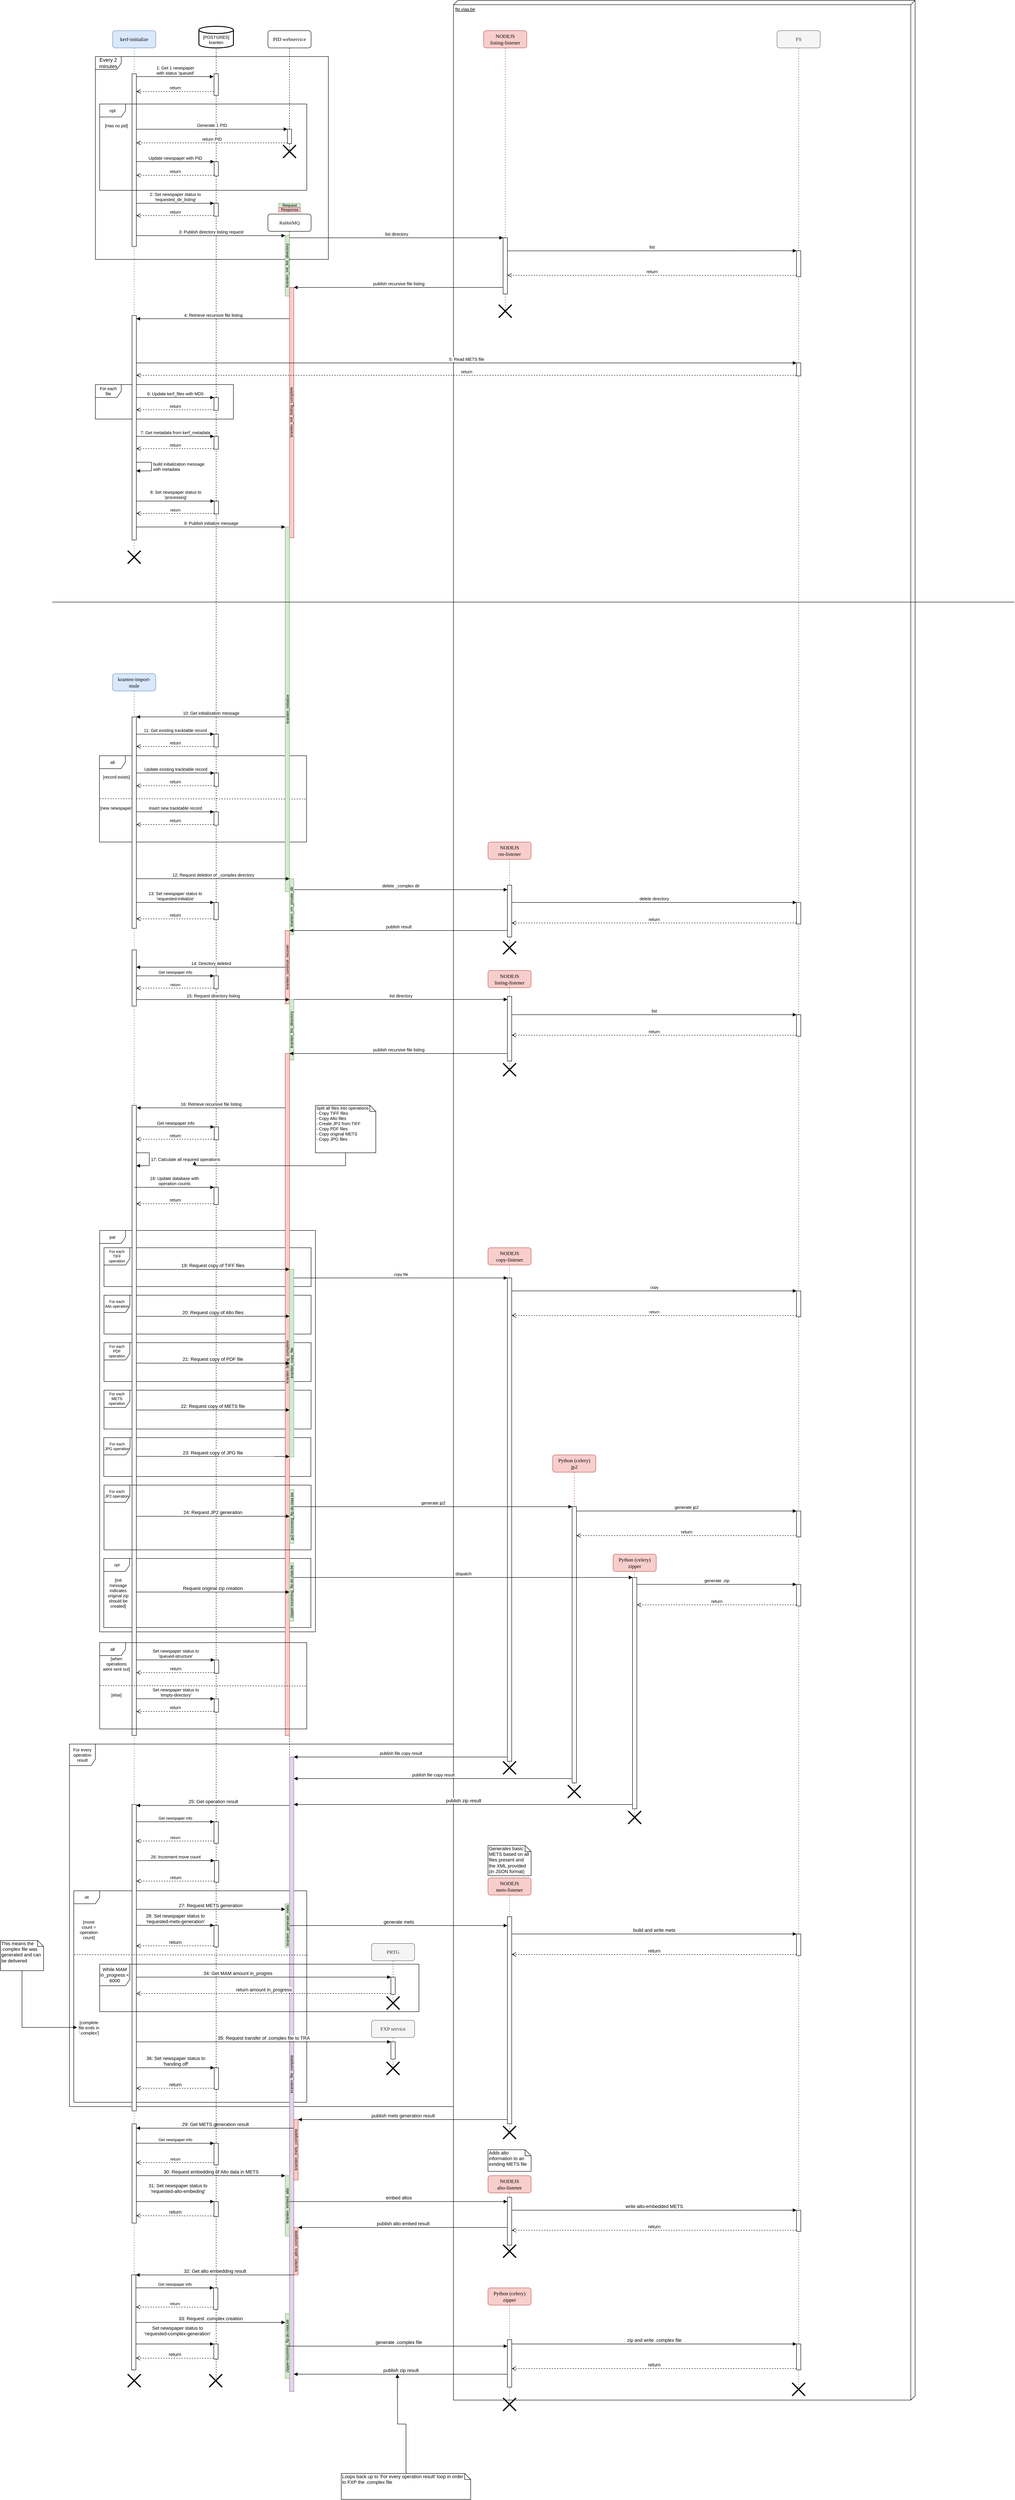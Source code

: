 <mxfile version="10.6.6" type="github"><diagram name="Page-1" id="13e1069c-82ec-6db2-03f1-153e76fe0fe0"><mxGraphModel dx="3112" dy="731" grid="1" gridSize="10" guides="1" tooltips="1" connect="1" arrows="1" fold="1" page="1" pageScale="1" pageWidth="1100" pageHeight="850" background="#ffffff" math="0" shadow="0"><root><mxCell id="0"/><mxCell id="1" parent="0"/><mxCell id="aLjvUpkDs6FV1YVk2qGk-238" value="For every operation result" style="shape=umlFrame;whiteSpace=wrap;html=1;fontFamily=Helvetica;fontSize=10;width=60;height=50;" parent="1" vertex="1"><mxGeometry y="4050" width="1490" height="840" as="geometry"/></mxCell><mxCell id="aLjvUpkDs6FV1YVk2qGk-245" value="alt" style="shape=umlFrame;whiteSpace=wrap;html=1;fontFamily=Helvetica;fontSize=9;" parent="1" vertex="1"><mxGeometry x="10" y="4390" width="540" height="490" as="geometry"/></mxCell><mxCell id="aLjvUpkDs6FV1YVk2qGk-141" value="&lt;div&gt;par&lt;/div&gt;" style="shape=umlFrame;whiteSpace=wrap;html=1;fontFamily=Helvetica;fontSize=10;" parent="1" vertex="1"><mxGeometry x="70" y="2860" width="500" height="930" as="geometry"/></mxCell><mxCell id="aLjvUpkDs6FV1YVk2qGk-183" value="opt" style="shape=umlFrame;whiteSpace=wrap;html=1;fontFamily=Helvetica;fontSize=9;" parent="1" vertex="1"><mxGeometry x="79.5" y="3620" width="480" height="160" as="geometry"/></mxCell><mxCell id="aLjvUpkDs6FV1YVk2qGk-171" value="&lt;div&gt;For each&lt;/div&gt;&lt;div&gt;JPG operation&lt;br&gt;&lt;/div&gt;" style="shape=umlFrame;whiteSpace=wrap;html=1;fontFamily=Helvetica;fontSize=9;width=61;height=40;" parent="1" vertex="1"><mxGeometry x="79.5" y="3340" width="480" height="90" as="geometry"/></mxCell><mxCell id="aLjvUpkDs6FV1YVk2qGk-169" value="&lt;div&gt;For each&lt;/div&gt;&lt;div&gt;PDF operation&lt;br&gt;&lt;/div&gt;" style="shape=umlFrame;whiteSpace=wrap;html=1;fontFamily=Helvetica;fontSize=9;width=60;height=40;" parent="1" vertex="1"><mxGeometry x="80" y="3120" width="480" height="90" as="geometry"/></mxCell><mxCell id="aLjvUpkDs6FV1YVk2qGk-168" value="&lt;div&gt;For each&lt;/div&gt;&lt;div&gt;Alto operation&lt;br&gt;&lt;/div&gt;" style="shape=umlFrame;whiteSpace=wrap;html=1;fontFamily=Helvetica;fontSize=9;width=60;height=40;" parent="1" vertex="1"><mxGeometry x="80" y="3010" width="480" height="90" as="geometry"/></mxCell><mxCell id="aLjvUpkDs6FV1YVk2qGk-167" value="&lt;div&gt;For each&lt;/div&gt;&lt;div&gt;TIFF operation&lt;br&gt;&lt;/div&gt;" style="shape=umlFrame;whiteSpace=wrap;html=1;fontFamily=Helvetica;fontSize=9;autosize=0;collapsible=0;portConstraintRotation=0;overflow=visible;width=60;height=40;" parent="1" vertex="1"><mxGeometry x="80" y="2900" width="480" height="90" as="geometry"/></mxCell><mxCell id="aLjvUpkDs6FV1YVk2qGk-170" value="&lt;div&gt;For each&lt;/div&gt;&lt;div&gt;METS operation&lt;br&gt;&lt;/div&gt;" style="shape=umlFrame;whiteSpace=wrap;html=1;fontFamily=Helvetica;fontSize=9;width=60;height=40;" parent="1" vertex="1"><mxGeometry x="80" y="3230" width="480" height="90" as="geometry"/></mxCell><mxCell id="aLjvUpkDs6FV1YVk2qGk-61" value="" style="endArrow=none;dashed=1;html=1;fontSize=10;" parent="1" source="aLjvUpkDs6FV1YVk2qGk-284" target="aLjvUpkDs6FV1YVk2qGk-2" edge="1"><mxGeometry width="50" height="50" relative="1" as="geometry"><mxPoint x="340" y="5340" as="sourcePoint"/><mxPoint x="340" y="120" as="targetPoint"/></mxGeometry></mxCell><mxCell id="aLjvUpkDs6FV1YVk2qGk-78" value="" style="group" parent="1" vertex="1" connectable="0"><mxGeometry x="69.5" y="1760" width="480" height="200" as="geometry"/></mxCell><mxCell id="aLjvUpkDs6FV1YVk2qGk-79" value="alt" style="shape=umlFrame;whiteSpace=wrap;html=1;fontSize=10;fixDash=0;" parent="aLjvUpkDs6FV1YVk2qGk-78" vertex="1"><mxGeometry width="480" height="200" as="geometry"/></mxCell><mxCell id="aLjvUpkDs6FV1YVk2qGk-80" value="[record exists]" style="text;html=1;strokeColor=none;fillColor=none;align=center;verticalAlign=middle;whiteSpace=wrap;rounded=0;fontSize=10;" parent="aLjvUpkDs6FV1YVk2qGk-78" vertex="1"><mxGeometry x="4" y="40" width="70" height="17" as="geometry"/></mxCell><mxCell id="aLjvUpkDs6FV1YVk2qGk-88" value="" style="endArrow=none;dashed=1;html=1;fontFamily=Helvetica;fontSize=10;exitX=0.002;exitY=0.498;exitDx=0;exitDy=0;exitPerimeter=0;entryX=1.002;entryY=0.502;entryDx=0;entryDy=0;entryPerimeter=0;" parent="aLjvUpkDs6FV1YVk2qGk-78" source="aLjvUpkDs6FV1YVk2qGk-79" target="aLjvUpkDs6FV1YVk2qGk-79" edge="1"><mxGeometry width="50" height="50" relative="1" as="geometry"><mxPoint x="160.5" y="130" as="sourcePoint"/><mxPoint x="210.5" y="80" as="targetPoint"/></mxGeometry></mxCell><mxCell id="aLjvUpkDs6FV1YVk2qGk-89" value="[new newspaper]" style="text;html=1;strokeColor=none;fillColor=none;align=center;verticalAlign=middle;whiteSpace=wrap;rounded=0;fontSize=10;" parent="aLjvUpkDs6FV1YVk2qGk-78" vertex="1"><mxGeometry y="112" width="78" height="17" as="geometry"/></mxCell><mxCell id="aLjvUpkDs6FV1YVk2qGk-90" value="" style="html=1;points=[];perimeter=orthogonalPerimeter;fontFamily=Helvetica;fontSize=10;" parent="aLjvUpkDs6FV1YVk2qGk-78" vertex="1"><mxGeometry x="266" y="40" width="10" height="31" as="geometry"/></mxCell><mxCell id="aLjvUpkDs6FV1YVk2qGk-94" value="" style="html=1;points=[];perimeter=orthogonalPerimeter;fontFamily=Helvetica;fontSize=10;" parent="aLjvUpkDs6FV1YVk2qGk-78" vertex="1"><mxGeometry x="265.5" y="130" width="10" height="31" as="geometry"/></mxCell><mxCell id="aLjvUpkDs6FV1YVk2qGk-54" value="&lt;div&gt;For each&lt;/div&gt;&lt;div&gt;file&lt;br&gt;&lt;/div&gt;" style="shape=umlFrame;whiteSpace=wrap;html=1;fontSize=10;" parent="1" vertex="1"><mxGeometry x="60" y="900" width="320" height="80" as="geometry"/></mxCell><mxCell id="aLjvUpkDs6FV1YVk2qGk-30" value="ftp.viaa.be" style="verticalAlign=top;align=left;spacingTop=8;spacingLeft=2;spacingRight=12;shape=cube;size=10;direction=south;fontStyle=4;html=1;fontSize=10;" parent="1" vertex="1"><mxGeometry x="890" y="10" width="1070" height="5560" as="geometry"/></mxCell><mxCell id="aLjvUpkDs6FV1YVk2qGk-4" value="&lt;div&gt;Every 2 minutes&lt;/div&gt;" style="shape=umlFrame;whiteSpace=wrap;html=1;" parent="1" vertex="1"><mxGeometry x="60" y="140" width="540" height="470" as="geometry"/></mxCell><mxCell id="7baba1c4bc27f4b0-3" value="PID webservice" style="shape=umlLifeline;perimeter=lifelinePerimeter;whiteSpace=wrap;html=1;container=1;collapsible=0;recursiveResize=0;outlineConnect=0;rounded=1;shadow=0;comic=0;labelBackgroundColor=none;strokeColor=#000000;strokeWidth=1;fillColor=#FFFFFF;fontFamily=Verdana;fontSize=12;fontColor=#000000;align=center;" parent="1" vertex="1"><mxGeometry x="460" y="80" width="100" height="280" as="geometry"/></mxCell><mxCell id="7baba1c4bc27f4b0-5" value="RabbitMQ" style="shape=umlLifeline;perimeter=lifelinePerimeter;whiteSpace=wrap;html=1;container=1;collapsible=0;recursiveResize=0;outlineConnect=0;rounded=1;shadow=0;comic=0;labelBackgroundColor=none;strokeColor=#000000;strokeWidth=1;fillColor=#FFFFFF;fontFamily=Verdana;fontSize=11;fontColor=#000000;align=center;horizontal=1;" parent="1" vertex="1"><mxGeometry x="460" y="505" width="100" height="4995" as="geometry"/></mxCell><mxCell id="aLjvUpkDs6FV1YVk2qGk-26" value="kranten_init_list_directory" style="html=1;points=[];perimeter=orthogonalPerimeter;fontSize=9;direction=east;horizontal=0;fillColor=#d5e8d4;strokeColor=#82b366;spacingRight=0;spacing=2;spacingBottom=1;spacingTop=0;" parent="7baba1c4bc27f4b0-5" vertex="1"><mxGeometry x="40" y="50" width="10" height="140" as="geometry"/></mxCell><mxCell id="aLjvUpkDs6FV1YVk2qGk-34" value="kranten_init_listing_complete" style="html=1;points=[];perimeter=orthogonalPerimeter;fontSize=9;horizontal=0;fillColor=#f8cecc;strokeColor=#b85450;spacingRight=0;spacing=2;spacingBottom=1;spacingTop=0;" parent="7baba1c4bc27f4b0-5" vertex="1"><mxGeometry x="50" y="170" width="10" height="580" as="geometry"/></mxCell><mxCell id="aLjvUpkDs6FV1YVk2qGk-63" value="kranten_initialize" style="html=1;points=[];perimeter=orthogonalPerimeter;fontSize=9;fillColor=#d5e8d4;strokeColor=#82b366;horizontal=0;" parent="7baba1c4bc27f4b0-5" vertex="1"><mxGeometry x="40" y="725" width="10" height="845" as="geometry"/></mxCell><mxCell id="aLjvUpkDs6FV1YVk2qGk-97" value="kranten_rm_private_dir" style="html=1;points=[];perimeter=orthogonalPerimeter;fontFamily=Helvetica;fontSize=9;fillColor=#d5e8d4;strokeColor=#82b366;horizontal=0;" parent="7baba1c4bc27f4b0-5" vertex="1"><mxGeometry x="50" y="1540" width="10" height="130" as="geometry"/></mxCell><mxCell id="aLjvUpkDs6FV1YVk2qGk-102" value="kranten_continue_recover" style="html=1;points=[];perimeter=orthogonalPerimeter;fontFamily=Helvetica;fontSize=9;fillColor=#f8cecc;strokeColor=#b85450;horizontal=0;" parent="7baba1c4bc27f4b0-5" vertex="1"><mxGeometry x="40" y="1660" width="10" height="170" as="geometry"/></mxCell><mxCell id="aLjvUpkDs6FV1YVk2qGk-114" value="kranten_list_directory" style="html=1;points=[];perimeter=orthogonalPerimeter;fontFamily=Helvetica;fontSize=9;horizontal=0;fillColor=#d5e8d4;strokeColor=#82b366;" parent="7baba1c4bc27f4b0-5" vertex="1"><mxGeometry x="50" y="1820" width="10" height="140" as="geometry"/></mxCell><mxCell id="aLjvUpkDs6FV1YVk2qGk-115" value="kranten_listing_complete" style="html=1;points=[];perimeter=orthogonalPerimeter;fontFamily=Helvetica;fontSize=9;fillColor=#f8cecc;strokeColor=#b85450;horizontal=0;spacingTop=0;spacingLeft=150;" parent="7baba1c4bc27f4b0-5" vertex="1"><mxGeometry x="40" y="1945" width="10" height="1580" as="geometry"/></mxCell><mxCell id="aLjvUpkDs6FV1YVk2qGk-152" value="kranten_copy_file" style="html=1;points=[];perimeter=orthogonalPerimeter;fontFamily=Helvetica;fontSize=9;horizontal=0;fillColor=#d5e8d4;strokeColor=#82b366;" parent="7baba1c4bc27f4b0-5" vertex="1"><mxGeometry x="50" y="2445" width="10" height="435" as="geometry"/></mxCell><mxCell id="aLjvUpkDs6FV1YVk2qGk-188" value="zipper-incoming_ftp.do.viaa.be" style="html=1;points=[];perimeter=orthogonalPerimeter;fontFamily=Helvetica;fontSize=9;horizontal=0;fillColor=#d5e8d4;strokeColor=#82b366;" parent="7baba1c4bc27f4b0-5" vertex="1"><mxGeometry x="49.5" y="3125" width="10" height="135" as="geometry"/></mxCell><mxCell id="7baba1c4bc27f4b0-7" value="&lt;div&gt;NODEJS&lt;br&gt;&lt;/div&gt;&lt;div&gt;listing-listener&lt;/div&gt;" style="shape=umlLifeline;perimeter=lifelinePerimeter;whiteSpace=wrap;html=1;container=1;collapsible=0;recursiveResize=0;outlineConnect=0;rounded=1;shadow=0;comic=0;labelBackgroundColor=none;strokeColor=#b85450;strokeWidth=1;fillColor=#f8cecc;fontFamily=Verdana;fontSize=12;align=center;" parent="1" vertex="1"><mxGeometry x="960" y="80" width="100" height="650" as="geometry"/></mxCell><mxCell id="aLjvUpkDs6FV1YVk2qGk-31" value="" style="html=1;points=[];perimeter=orthogonalPerimeter;fontSize=10;" parent="7baba1c4bc27f4b0-7" vertex="1"><mxGeometry x="45" y="480" width="10" height="130" as="geometry"/></mxCell><mxCell id="7baba1c4bc27f4b0-8" value="&lt;div&gt;kerf-initialize&lt;/div&gt;" style="shape=umlLifeline;perimeter=lifelinePerimeter;whiteSpace=wrap;html=1;container=1;collapsible=0;recursiveResize=0;outlineConnect=0;rounded=1;shadow=0;comic=0;labelBackgroundColor=none;strokeColor=#6c8ebf;strokeWidth=1;fillColor=#dae8fc;fontFamily=Verdana;fontSize=12;align=center;" parent="1" vertex="1"><mxGeometry x="100" y="80" width="100" height="1220" as="geometry"/></mxCell><mxCell id="7baba1c4bc27f4b0-9" value="" style="html=1;points=[];perimeter=orthogonalPerimeter;rounded=0;shadow=0;comic=0;labelBackgroundColor=none;strokeColor=#000000;strokeWidth=1;fillColor=#FFFFFF;fontFamily=Verdana;fontSize=12;fontColor=#000000;align=center;" parent="7baba1c4bc27f4b0-8" vertex="1"><mxGeometry x="45" y="100" width="10" height="400" as="geometry"/></mxCell><mxCell id="aLjvUpkDs6FV1YVk2qGk-28" value="" style="html=1;points=[];perimeter=orthogonalPerimeter;fontSize=10;" parent="7baba1c4bc27f4b0-8" vertex="1"><mxGeometry x="45" y="660" width="10" height="520" as="geometry"/></mxCell><mxCell id="aLjvUpkDs6FV1YVk2qGk-65" value="&lt;div&gt;build initialization message&lt;/div&gt;&lt;div&gt;with metadata&lt;br&gt;&lt;/div&gt;" style="edgeStyle=orthogonalEdgeStyle;html=1;align=left;spacingLeft=2;endArrow=block;rounded=0;fontSize=10;" parent="7baba1c4bc27f4b0-8" source="aLjvUpkDs6FV1YVk2qGk-28" target="aLjvUpkDs6FV1YVk2qGk-28" edge="1"><mxGeometry relative="1" as="geometry"><mxPoint x="85" y="980" as="sourcePoint"/><Array as="points"><mxPoint x="90" y="1000"/><mxPoint x="90" y="1020"/></Array><mxPoint x="90.143" y="1000.286" as="targetPoint"/></mxGeometry></mxCell><mxCell id="7baba1c4bc27f4b0-11" value="&lt;div style=&quot;font-size: 10px;&quot;&gt;1: Get 1 newspaper&lt;/div&gt;&lt;div style=&quot;font-size: 10px;&quot;&gt;with status 'queued'&lt;br style=&quot;font-size: 10px;&quot;&gt;&lt;/div&gt;" style="html=1;verticalAlign=bottom;endArrow=block;entryX=-0.1;entryY=0.125;labelBackgroundColor=none;fontFamily=Helvetica;fontSize=10;edgeStyle=elbowEdgeStyle;elbow=vertical;entryDx=0;entryDy=0;entryPerimeter=0;" parent="1" source="7baba1c4bc27f4b0-9" target="aLjvUpkDs6FV1YVk2qGk-3" edge="1"><mxGeometry relative="1" as="geometry"><mxPoint x="220" y="190" as="sourcePoint"/><mxPoint x="285" y="180" as="targetPoint"/></mxGeometry></mxCell><mxCell id="aLjvUpkDs6FV1YVk2qGk-3" value="" style="html=1;points=[];perimeter=orthogonalPerimeter;" parent="1" vertex="1"><mxGeometry x="335" y="180" width="10" height="50" as="geometry"/></mxCell><mxCell id="aLjvUpkDs6FV1YVk2qGk-8" value="&lt;div&gt;return&lt;/div&gt;" style="html=1;verticalAlign=bottom;endArrow=open;dashed=1;endSize=8;fontSize=10;exitX=0;exitY=0.82;exitDx=0;exitDy=0;exitPerimeter=0;" parent="1" source="aLjvUpkDs6FV1YVk2qGk-3" target="7baba1c4bc27f4b0-9" edge="1"><mxGeometry relative="1" as="geometry"><mxPoint x="280" y="230" as="sourcePoint"/><mxPoint x="200" y="230" as="targetPoint"/></mxGeometry></mxCell><mxCell id="aLjvUpkDs6FV1YVk2qGk-15" value="" style="group" parent="1" vertex="1" connectable="0"><mxGeometry x="70" y="250" width="480" height="200" as="geometry"/></mxCell><mxCell id="aLjvUpkDs6FV1YVk2qGk-13" value="&lt;div&gt;opt&lt;/div&gt;" style="shape=umlFrame;whiteSpace=wrap;html=1;fontSize=10;fixDash=0;" parent="aLjvUpkDs6FV1YVk2qGk-15" vertex="1"><mxGeometry width="480" height="200" as="geometry"/></mxCell><mxCell id="aLjvUpkDs6FV1YVk2qGk-16" value="[Has no pid]" style="text;html=1;strokeColor=none;fillColor=none;align=center;verticalAlign=middle;whiteSpace=wrap;rounded=0;fontSize=10;" parent="aLjvUpkDs6FV1YVk2qGk-15" vertex="1"><mxGeometry x="9.6" y="41.333" width="57.6" height="16.667" as="geometry"/></mxCell><mxCell id="aLjvUpkDs6FV1YVk2qGk-17" value="" style="html=1;points=[];perimeter=orthogonalPerimeter;fontSize=10;" parent="aLjvUpkDs6FV1YVk2qGk-15" vertex="1"><mxGeometry x="435.1" y="58.333" width="9.6" height="33.333" as="geometry"/></mxCell><mxCell id="aLjvUpkDs6FV1YVk2qGk-20" value="" style="html=1;points=[];perimeter=orthogonalPerimeter;fontSize=10;" parent="aLjvUpkDs6FV1YVk2qGk-15" vertex="1"><mxGeometry x="265.4" y="133.5" width="9.6" height="33.333" as="geometry"/></mxCell><mxCell id="aLjvUpkDs6FV1YVk2qGk-76" value="" style="shape=umlDestroy;whiteSpace=wrap;html=1;strokeWidth=3;fontFamily=Helvetica;fontSize=9;" parent="aLjvUpkDs6FV1YVk2qGk-15" vertex="1"><mxGeometry x="425" y="95" width="30" height="30" as="geometry"/></mxCell><mxCell id="aLjvUpkDs6FV1YVk2qGk-18" value="Generate 1 PID" style="html=1;verticalAlign=bottom;endArrow=block;entryX=0;entryY=0;fontSize=10;" parent="1" source="7baba1c4bc27f4b0-9" target="aLjvUpkDs6FV1YVk2qGk-17" edge="1"><mxGeometry relative="1" as="geometry"><mxPoint x="435" y="320" as="sourcePoint"/></mxGeometry></mxCell><mxCell id="aLjvUpkDs6FV1YVk2qGk-19" value="&lt;div&gt;return PID&lt;/div&gt;" style="html=1;verticalAlign=bottom;endArrow=open;dashed=1;endSize=8;exitX=0;exitY=0.95;fontSize=10;" parent="1" source="aLjvUpkDs6FV1YVk2qGk-17" target="7baba1c4bc27f4b0-9" edge="1"><mxGeometry relative="1" as="geometry"><mxPoint x="435" y="396" as="targetPoint"/></mxGeometry></mxCell><mxCell id="aLjvUpkDs6FV1YVk2qGk-21" value="Update newspaper with PID" style="html=1;verticalAlign=bottom;endArrow=block;entryX=0;entryY=0;fontSize=10;" parent="1" source="7baba1c4bc27f4b0-9" target="aLjvUpkDs6FV1YVk2qGk-20" edge="1"><mxGeometry relative="1" as="geometry"><mxPoint x="267.5" y="370" as="sourcePoint"/></mxGeometry></mxCell><mxCell id="aLjvUpkDs6FV1YVk2qGk-22" value="return" style="html=1;verticalAlign=bottom;endArrow=open;dashed=1;endSize=8;exitX=0;exitY=0.95;fontSize=10;" parent="1" source="aLjvUpkDs6FV1YVk2qGk-20" target="7baba1c4bc27f4b0-9" edge="1"><mxGeometry relative="1" as="geometry"><mxPoint x="267.5" y="446" as="targetPoint"/></mxGeometry></mxCell><mxCell id="aLjvUpkDs6FV1YVk2qGk-23" value="" style="html=1;points=[];perimeter=orthogonalPerimeter;fontSize=10;" parent="1" vertex="1"><mxGeometry x="335" y="480" width="10" height="30" as="geometry"/></mxCell><mxCell id="aLjvUpkDs6FV1YVk2qGk-24" value="&lt;div&gt;2: Set newspaper status to&lt;/div&gt;&lt;div&gt;'requested_dir_listing'&lt;/div&gt;" style="html=1;verticalAlign=bottom;endArrow=block;entryX=0;entryY=0;fontSize=10;" parent="1" source="7baba1c4bc27f4b0-9" target="aLjvUpkDs6FV1YVk2qGk-23" edge="1"><mxGeometry relative="1" as="geometry"><mxPoint x="149.5" y="480" as="sourcePoint"/></mxGeometry></mxCell><mxCell id="aLjvUpkDs6FV1YVk2qGk-25" value="return" style="html=1;verticalAlign=bottom;endArrow=open;dashed=1;endSize=8;exitX=0;exitY=0.95;fontSize=10;" parent="1" source="aLjvUpkDs6FV1YVk2qGk-23" target="7baba1c4bc27f4b0-9" edge="1"><mxGeometry relative="1" as="geometry"><mxPoint x="149.5" y="509" as="targetPoint"/></mxGeometry></mxCell><mxCell id="aLjvUpkDs6FV1YVk2qGk-29" value="3: Publish directory listing request" style="html=1;verticalAlign=bottom;endArrow=block;fontSize=10;" parent="1" source="7baba1c4bc27f4b0-9" target="aLjvUpkDs6FV1YVk2qGk-26" edge="1"><mxGeometry width="80" relative="1" as="geometry"><mxPoint x="380" y="560" as="sourcePoint"/><mxPoint x="460" y="560" as="targetPoint"/></mxGeometry></mxCell><mxCell id="aLjvUpkDs6FV1YVk2qGk-32" value="list directory" style="html=1;verticalAlign=bottom;endArrow=block;entryX=0;entryY=0;fontSize=10;" parent="1" source="aLjvUpkDs6FV1YVk2qGk-26" target="aLjvUpkDs6FV1YVk2qGk-31" edge="1"><mxGeometry relative="1" as="geometry"><mxPoint x="935" y="560" as="sourcePoint"/></mxGeometry></mxCell><mxCell id="aLjvUpkDs6FV1YVk2qGk-36" value="publish recursive file listing" style="html=1;verticalAlign=bottom;endArrow=block;fontSize=10;" parent="1" source="aLjvUpkDs6FV1YVk2qGk-31" target="aLjvUpkDs6FV1YVk2qGk-34" edge="1"><mxGeometry width="80" relative="1" as="geometry"><mxPoint x="910" y="620" as="sourcePoint"/><mxPoint x="990" y="620" as="targetPoint"/></mxGeometry></mxCell><mxCell id="aLjvUpkDs6FV1YVk2qGk-39" value="4: Retrieve recursive file listing" style="html=1;verticalAlign=bottom;endArrow=block;fontSize=10;exitX=0;exitY=0.125;exitDx=0;exitDy=0;exitPerimeter=0;" parent="1" source="aLjvUpkDs6FV1YVk2qGk-34" target="aLjvUpkDs6FV1YVk2qGk-28" edge="1"><mxGeometry width="80" relative="1" as="geometry"><mxPoint x="630" y="710" as="sourcePoint"/><mxPoint x="710" y="710" as="targetPoint"/></mxGeometry></mxCell><mxCell id="aLjvUpkDs6FV1YVk2qGk-2" value="&lt;div&gt;&lt;br&gt;&lt;/div&gt;&lt;div style=&quot;font-size: 10px&quot;&gt;[POSTGRES]&lt;/div&gt;&lt;div style=&quot;font-size: 10px&quot;&gt;kranten&lt;/div&gt;" style="strokeWidth=2;html=1;shape=mxgraph.flowchart.database;whiteSpace=wrap;fontSize=10;" parent="1" vertex="1"><mxGeometry x="300" y="70" width="80" height="50" as="geometry"/></mxCell><mxCell id="aLjvUpkDs6FV1YVk2qGk-43" value="&lt;div&gt;FS&lt;/div&gt;" style="shape=umlLifeline;perimeter=lifelinePerimeter;whiteSpace=wrap;html=1;container=1;collapsible=0;recursiveResize=0;outlineConnect=0;rounded=1;shadow=0;comic=0;labelBackgroundColor=none;strokeColor=#666666;strokeWidth=1;fillColor=#f5f5f5;fontFamily=Verdana;fontSize=12;align=center;fontColor=#333333;" parent="1" vertex="1"><mxGeometry x="1640" y="80" width="100" height="5465" as="geometry"/></mxCell><mxCell id="aLjvUpkDs6FV1YVk2qGk-48" value="" style="html=1;points=[];perimeter=orthogonalPerimeter;fontSize=9;" parent="aLjvUpkDs6FV1YVk2qGk-43" vertex="1"><mxGeometry x="45" y="510" width="10" height="60" as="geometry"/></mxCell><mxCell id="aLjvUpkDs6FV1YVk2qGk-51" value="" style="html=1;points=[];perimeter=orthogonalPerimeter;fontSize=9;" parent="aLjvUpkDs6FV1YVk2qGk-43" vertex="1"><mxGeometry x="45" y="770" width="10" height="30" as="geometry"/></mxCell><mxCell id="aLjvUpkDs6FV1YVk2qGk-107" value="" style="html=1;points=[];perimeter=orthogonalPerimeter;fontFamily=Helvetica;fontSize=9;" parent="aLjvUpkDs6FV1YVk2qGk-43" vertex="1"><mxGeometry x="45" y="2020" width="10" height="50" as="geometry"/></mxCell><mxCell id="aLjvUpkDs6FV1YVk2qGk-123" value="" style="html=1;points=[];perimeter=orthogonalPerimeter;fontFamily=Helvetica;fontSize=9;" parent="aLjvUpkDs6FV1YVk2qGk-43" vertex="1"><mxGeometry x="45" y="2280" width="10" height="50" as="geometry"/></mxCell><mxCell id="aLjvUpkDs6FV1YVk2qGk-158" value="" style="html=1;points=[];perimeter=orthogonalPerimeter;fontFamily=Helvetica;fontSize=9;" parent="aLjvUpkDs6FV1YVk2qGk-43" vertex="1"><mxGeometry x="45" y="2920" width="10" height="60" as="geometry"/></mxCell><mxCell id="aLjvUpkDs6FV1YVk2qGk-220" value="" style="html=1;points=[];perimeter=orthogonalPerimeter;fontFamily=Helvetica;fontSize=9;" parent="aLjvUpkDs6FV1YVk2qGk-43" vertex="1"><mxGeometry x="45" y="3430" width="10" height="60" as="geometry"/></mxCell><mxCell id="aLjvUpkDs6FV1YVk2qGk-228" value="" style="html=1;points=[];perimeter=orthogonalPerimeter;fontFamily=Helvetica;fontSize=10;" parent="aLjvUpkDs6FV1YVk2qGk-43" vertex="1"><mxGeometry x="45" y="3600" width="10" height="50" as="geometry"/></mxCell><mxCell id="aLjvUpkDs6FV1YVk2qGk-259" value="" style="html=1;points=[];perimeter=orthogonalPerimeter;fontFamily=Helvetica;fontSize=11;" parent="aLjvUpkDs6FV1YVk2qGk-43" vertex="1"><mxGeometry x="45" y="4410" width="10" height="50" as="geometry"/></mxCell><mxCell id="aLjvUpkDs6FV1YVk2qGk-304" value="" style="html=1;points=[];perimeter=orthogonalPerimeter;fontFamily=Helvetica;fontSize=11;" parent="aLjvUpkDs6FV1YVk2qGk-43" vertex="1"><mxGeometry x="45" y="5050" width="10" height="49" as="geometry"/></mxCell><mxCell id="aLjvUpkDs6FV1YVk2qGk-322" value="" style="html=1;points=[];perimeter=orthogonalPerimeter;fontFamily=Helvetica;fontSize=11;" parent="aLjvUpkDs6FV1YVk2qGk-43" vertex="1"><mxGeometry x="45" y="5360" width="10" height="60" as="geometry"/></mxCell><mxCell id="aLjvUpkDs6FV1YVk2qGk-318" value="" style="shape=umlDestroy;whiteSpace=wrap;html=1;strokeWidth=3;fontFamily=Helvetica;fontSize=10;" parent="aLjvUpkDs6FV1YVk2qGk-43" vertex="1"><mxGeometry x="35" y="5450" width="30" height="30" as="geometry"/></mxCell><mxCell id="aLjvUpkDs6FV1YVk2qGk-49" value="list" style="html=1;verticalAlign=bottom;endArrow=block;entryX=0;entryY=0;fontSize=10;" parent="1" target="aLjvUpkDs6FV1YVk2qGk-48" edge="1"><mxGeometry relative="1" as="geometry"><mxPoint x="1015" y="590.286" as="sourcePoint"/></mxGeometry></mxCell><mxCell id="aLjvUpkDs6FV1YVk2qGk-50" value="return" style="html=1;verticalAlign=bottom;endArrow=open;dashed=1;endSize=8;exitX=0;exitY=0.95;fontSize=10;" parent="1" source="aLjvUpkDs6FV1YVk2qGk-48" edge="1"><mxGeometry relative="1" as="geometry"><mxPoint x="1015" y="646.857" as="targetPoint"/></mxGeometry></mxCell><mxCell id="aLjvUpkDs6FV1YVk2qGk-52" value="5: Read METS file" style="html=1;verticalAlign=bottom;endArrow=block;entryX=0;entryY=0;fontSize=10;" parent="1" source="aLjvUpkDs6FV1YVk2qGk-28" target="aLjvUpkDs6FV1YVk2qGk-51" edge="1"><mxGeometry relative="1" as="geometry"><mxPoint x="1075" y="850" as="sourcePoint"/></mxGeometry></mxCell><mxCell id="aLjvUpkDs6FV1YVk2qGk-53" value="return" style="html=1;verticalAlign=bottom;endArrow=open;dashed=1;endSize=8;exitX=0;exitY=0.95;fontSize=10;" parent="1" source="aLjvUpkDs6FV1YVk2qGk-51" target="aLjvUpkDs6FV1YVk2qGk-28" edge="1"><mxGeometry relative="1" as="geometry"><mxPoint x="1075" y="926" as="targetPoint"/></mxGeometry></mxCell><mxCell id="aLjvUpkDs6FV1YVk2qGk-55" value="" style="html=1;points=[];perimeter=orthogonalPerimeter;fontSize=10;" parent="1" vertex="1"><mxGeometry x="335" y="930" width="10" height="30" as="geometry"/></mxCell><mxCell id="aLjvUpkDs6FV1YVk2qGk-56" value="6: Update kerf_files with MD5" style="html=1;verticalAlign=bottom;endArrow=block;entryX=0;entryY=0;fontSize=10;" parent="1" source="aLjvUpkDs6FV1YVk2qGk-28" target="aLjvUpkDs6FV1YVk2qGk-55" edge="1"><mxGeometry relative="1" as="geometry"><mxPoint x="265" y="930" as="sourcePoint"/></mxGeometry></mxCell><mxCell id="aLjvUpkDs6FV1YVk2qGk-57" value="return" style="html=1;verticalAlign=bottom;endArrow=open;dashed=1;endSize=8;exitX=0;exitY=0.95;fontSize=10;" parent="1" source="aLjvUpkDs6FV1YVk2qGk-55" target="aLjvUpkDs6FV1YVk2qGk-28" edge="1"><mxGeometry relative="1" as="geometry"><mxPoint x="265" y="1006" as="targetPoint"/></mxGeometry></mxCell><mxCell id="aLjvUpkDs6FV1YVk2qGk-59" value="7: Get metadata from kerf_metadata" style="html=1;verticalAlign=bottom;endArrow=block;entryX=0;entryY=0;fontSize=10;" parent="1" source="aLjvUpkDs6FV1YVk2qGk-28" target="aLjvUpkDs6FV1YVk2qGk-58" edge="1"><mxGeometry relative="1" as="geometry"><mxPoint x="155" y="995.286" as="sourcePoint"/></mxGeometry></mxCell><mxCell id="aLjvUpkDs6FV1YVk2qGk-60" value="return" style="html=1;verticalAlign=bottom;endArrow=open;dashed=1;endSize=8;exitX=0;exitY=0.95;fontSize=10;" parent="1" source="aLjvUpkDs6FV1YVk2qGk-58" target="aLjvUpkDs6FV1YVk2qGk-28" edge="1"><mxGeometry relative="1" as="geometry"><mxPoint x="155" y="1023.286" as="targetPoint"/></mxGeometry></mxCell><mxCell id="aLjvUpkDs6FV1YVk2qGk-58" value="" style="html=1;points=[];perimeter=orthogonalPerimeter;fontSize=10;" parent="1" vertex="1"><mxGeometry x="335" y="1020" width="10" height="30" as="geometry"/></mxCell><mxCell id="aLjvUpkDs6FV1YVk2qGk-62" value="9: Publish initialize message" style="html=1;verticalAlign=bottom;endArrow=block;fontSize=10;" parent="1" source="aLjvUpkDs6FV1YVk2qGk-28" target="aLjvUpkDs6FV1YVk2qGk-63" edge="1"><mxGeometry width="80" relative="1" as="geometry"><mxPoint x="155" y="1080" as="sourcePoint"/><mxPoint x="725" y="1080" as="targetPoint"/></mxGeometry></mxCell><mxCell id="aLjvUpkDs6FV1YVk2qGk-66" value="" style="html=1;points=[];perimeter=orthogonalPerimeter;fontSize=9;" parent="1" vertex="1"><mxGeometry x="335.5" y="1170" width="10" height="30" as="geometry"/></mxCell><mxCell id="aLjvUpkDs6FV1YVk2qGk-67" value="&lt;div style=&quot;font-size: 10px&quot;&gt;8: Set newspaper status to&lt;/div&gt;&lt;div style=&quot;font-size: 10px&quot;&gt;'processing'&lt;/div&gt;" style="html=1;verticalAlign=bottom;endArrow=block;entryX=0;entryY=0;fontSize=10;" parent="1" source="aLjvUpkDs6FV1YVk2qGk-28" target="aLjvUpkDs6FV1YVk2qGk-66" edge="1"><mxGeometry relative="1" as="geometry"><mxPoint x="155" y="1160.286" as="sourcePoint"/></mxGeometry></mxCell><mxCell id="aLjvUpkDs6FV1YVk2qGk-68" value="return" style="html=1;verticalAlign=bottom;endArrow=open;dashed=1;endSize=8;exitX=0;exitY=0.95;fontSize=9;" parent="1" source="aLjvUpkDs6FV1YVk2qGk-66" target="aLjvUpkDs6FV1YVk2qGk-28" edge="1"><mxGeometry relative="1" as="geometry"><mxPoint x="155" y="1188.286" as="targetPoint"/></mxGeometry></mxCell><mxCell id="aLjvUpkDs6FV1YVk2qGk-70" value="" style="shape=umlDestroy;whiteSpace=wrap;html=1;strokeWidth=3;fontFamily=Helvetica;fontSize=9;" parent="1" vertex="1"><mxGeometry x="995" y="715" width="30" height="30" as="geometry"/></mxCell><mxCell id="aLjvUpkDs6FV1YVk2qGk-71" value="kranten-import-mule" style="shape=umlLifeline;perimeter=lifelinePerimeter;whiteSpace=wrap;html=1;container=1;collapsible=0;recursiveResize=0;outlineConnect=0;rounded=1;shadow=0;comic=0;labelBackgroundColor=none;strokeColor=#6c8ebf;strokeWidth=1;fillColor=#dae8fc;fontFamily=Verdana;fontSize=12;align=center;" parent="1" vertex="1"><mxGeometry x="100" y="1570" width="100" height="3955" as="geometry"/></mxCell><mxCell id="aLjvUpkDs6FV1YVk2qGk-72" value="" style="html=1;points=[];perimeter=orthogonalPerimeter;rounded=0;shadow=0;comic=0;labelBackgroundColor=none;strokeColor=#000000;strokeWidth=1;fillColor=#FFFFFF;fontFamily=Verdana;fontSize=12;fontColor=#000000;align=center;" parent="aLjvUpkDs6FV1YVk2qGk-71" vertex="1"><mxGeometry x="45" y="100" width="10" height="490" as="geometry"/></mxCell><mxCell id="aLjvUpkDs6FV1YVk2qGk-111" value="" style="html=1;points=[];perimeter=orthogonalPerimeter;fontFamily=Helvetica;fontSize=10;" parent="aLjvUpkDs6FV1YVk2qGk-71" vertex="1"><mxGeometry x="45" y="640" width="10" height="130" as="geometry"/></mxCell><mxCell id="aLjvUpkDs6FV1YVk2qGk-127" value="" style="html=1;points=[];perimeter=orthogonalPerimeter;fontFamily=Helvetica;fontSize=10;" parent="aLjvUpkDs6FV1YVk2qGk-71" vertex="1"><mxGeometry x="45" y="1000" width="10" height="1460" as="geometry"/></mxCell><mxCell id="aLjvUpkDs6FV1YVk2qGk-137" value="17: Calculate all required operations" style="edgeStyle=orthogonalEdgeStyle;html=1;align=left;spacingLeft=2;endArrow=block;rounded=0;fontFamily=Helvetica;fontSize=10;" parent="aLjvUpkDs6FV1YVk2qGk-71" source="aLjvUpkDs6FV1YVk2qGk-127" target="aLjvUpkDs6FV1YVk2qGk-127" edge="1"><mxGeometry relative="1" as="geometry"><mxPoint x="60" y="1040" as="sourcePoint"/><Array as="points"><mxPoint x="85" y="1110"/><mxPoint x="85" y="1140"/></Array><mxPoint x="65.238" y="1059.952" as="targetPoint"/></mxGeometry></mxCell><mxCell id="aLjvUpkDs6FV1YVk2qGk-231" value="" style="html=1;points=[];perimeter=orthogonalPerimeter;fontFamily=Helvetica;fontSize=10;" parent="aLjvUpkDs6FV1YVk2qGk-71" vertex="1"><mxGeometry x="45" y="2620" width="10" height="710" as="geometry"/></mxCell><mxCell id="aLjvUpkDs6FV1YVk2qGk-287" value="" style="html=1;points=[];perimeter=orthogonalPerimeter;fontFamily=Helvetica;fontSize=11;" parent="aLjvUpkDs6FV1YVk2qGk-71" vertex="1"><mxGeometry x="45" y="3360" width="10" height="230" as="geometry"/></mxCell><mxCell id="aLjvUpkDs6FV1YVk2qGk-310" value="" style="html=1;points=[];perimeter=orthogonalPerimeter;fontFamily=Helvetica;fontSize=11;" parent="aLjvUpkDs6FV1YVk2qGk-71" vertex="1"><mxGeometry x="44" y="3710" width="10" height="220" as="geometry"/></mxCell><mxCell id="aLjvUpkDs6FV1YVk2qGk-330" value="" style="shape=umlDestroy;whiteSpace=wrap;html=1;strokeWidth=3;fontFamily=Helvetica;fontSize=11;" parent="aLjvUpkDs6FV1YVk2qGk-71" vertex="1"><mxGeometry x="35" y="3940" width="30" height="30" as="geometry"/></mxCell><mxCell id="aLjvUpkDs6FV1YVk2qGk-37" value="Request" style="html=1;points=[];perimeter=orthogonalPerimeter;fontSize=9;fillColor=#d5e8d4;strokeColor=#82b366;horizontal=1;direction=south;" parent="1" vertex="1"><mxGeometry x="485" y="480" width="50" height="10" as="geometry"/></mxCell><mxCell id="aLjvUpkDs6FV1YVk2qGk-38" value="Response" style="html=1;points=[];perimeter=orthogonalPerimeter;fontSize=9;fillColor=#f8cecc;strokeColor=#b85450;horizontal=1;direction=south;" parent="1" vertex="1"><mxGeometry x="485" y="490" width="50" height="10" as="geometry"/></mxCell><mxCell id="aLjvUpkDs6FV1YVk2qGk-77" value="10: Get initialization message" style="html=1;verticalAlign=bottom;endArrow=block;fontFamily=Helvetica;fontSize=10;" parent="1" source="aLjvUpkDs6FV1YVk2qGk-63" target="aLjvUpkDs6FV1YVk2qGk-72" edge="1"><mxGeometry width="80" relative="1" as="geometry"><mxPoint x="380" y="1740" as="sourcePoint"/><mxPoint x="460" y="1740" as="targetPoint"/></mxGeometry></mxCell><mxCell id="aLjvUpkDs6FV1YVk2qGk-85" value="" style="html=1;points=[];perimeter=orthogonalPerimeter;fontFamily=Helvetica;fontSize=10;" parent="1" vertex="1"><mxGeometry x="335" y="1710" width="10" height="30" as="geometry"/></mxCell><mxCell id="aLjvUpkDs6FV1YVk2qGk-86" value="11: Get existing tracktable record" style="html=1;verticalAlign=bottom;endArrow=block;entryX=0;entryY=0;fontFamily=Helvetica;fontSize=10;" parent="1" source="aLjvUpkDs6FV1YVk2qGk-72" target="aLjvUpkDs6FV1YVk2qGk-85" edge="1"><mxGeometry relative="1" as="geometry"><mxPoint x="265" y="1710" as="sourcePoint"/></mxGeometry></mxCell><mxCell id="aLjvUpkDs6FV1YVk2qGk-87" value="return" style="html=1;verticalAlign=bottom;endArrow=open;dashed=1;endSize=8;exitX=0;exitY=0.95;fontFamily=Helvetica;fontSize=10;" parent="1" source="aLjvUpkDs6FV1YVk2qGk-85" target="aLjvUpkDs6FV1YVk2qGk-72" edge="1"><mxGeometry relative="1" as="geometry"><mxPoint x="265" y="1786" as="targetPoint"/></mxGeometry></mxCell><mxCell id="aLjvUpkDs6FV1YVk2qGk-91" value="Update existing tracktable record" style="html=1;verticalAlign=bottom;endArrow=block;entryX=0;entryY=0;fontFamily=Helvetica;fontSize=10;" parent="1" source="aLjvUpkDs6FV1YVk2qGk-72" target="aLjvUpkDs6FV1YVk2qGk-90" edge="1"><mxGeometry relative="1" as="geometry"><mxPoint x="265" y="1777" as="sourcePoint"/></mxGeometry></mxCell><mxCell id="aLjvUpkDs6FV1YVk2qGk-92" value="return" style="html=1;verticalAlign=bottom;endArrow=open;dashed=1;endSize=8;exitX=0;exitY=0.95;fontFamily=Helvetica;fontSize=10;" parent="1" source="aLjvUpkDs6FV1YVk2qGk-90" target="aLjvUpkDs6FV1YVk2qGk-72" edge="1"><mxGeometry relative="1" as="geometry"><mxPoint x="265" y="1853" as="targetPoint"/></mxGeometry></mxCell><mxCell id="aLjvUpkDs6FV1YVk2qGk-95" value="Insert new tracktable record" style="html=1;verticalAlign=bottom;endArrow=block;entryX=0;entryY=0;fontFamily=Helvetica;fontSize=10;" parent="1" source="aLjvUpkDs6FV1YVk2qGk-72" target="aLjvUpkDs6FV1YVk2qGk-94" edge="1"><mxGeometry relative="1" as="geometry"><mxPoint x="266" y="1879" as="sourcePoint"/></mxGeometry></mxCell><mxCell id="aLjvUpkDs6FV1YVk2qGk-96" value="return" style="html=1;verticalAlign=bottom;endArrow=open;dashed=1;endSize=8;exitX=0;exitY=0.95;fontFamily=Helvetica;fontSize=10;" parent="1" source="aLjvUpkDs6FV1YVk2qGk-94" target="aLjvUpkDs6FV1YVk2qGk-72" edge="1"><mxGeometry relative="1" as="geometry"><mxPoint x="266" y="1955" as="targetPoint"/></mxGeometry></mxCell><mxCell id="aLjvUpkDs6FV1YVk2qGk-98" value="12: Request deletion of _complex directory" style="html=1;verticalAlign=bottom;endArrow=block;fontFamily=Helvetica;fontSize=10;" parent="1" source="aLjvUpkDs6FV1YVk2qGk-72" target="aLjvUpkDs6FV1YVk2qGk-97" edge="1"><mxGeometry width="80" relative="1" as="geometry"><mxPoint x="190" y="2000" as="sourcePoint"/><mxPoint x="270" y="2000" as="targetPoint"/></mxGeometry></mxCell><mxCell id="aLjvUpkDs6FV1YVk2qGk-99" value="" style="html=1;points=[];perimeter=orthogonalPerimeter;fontFamily=Helvetica;fontSize=9;" parent="1" vertex="1"><mxGeometry x="335" y="2100" width="10" height="40" as="geometry"/></mxCell><mxCell id="aLjvUpkDs6FV1YVk2qGk-100" value="&lt;div style=&quot;font-size: 10px&quot;&gt;13: Set newspaper status to&lt;/div&gt;&lt;div style=&quot;font-size: 10px&quot;&gt;'requested-initialize'&lt;/div&gt;" style="html=1;verticalAlign=bottom;endArrow=block;entryX=0;entryY=0;fontFamily=Helvetica;fontSize=10;" parent="1" source="aLjvUpkDs6FV1YVk2qGk-72" target="aLjvUpkDs6FV1YVk2qGk-99" edge="1"><mxGeometry relative="1" as="geometry"><mxPoint x="265" y="2060" as="sourcePoint"/></mxGeometry></mxCell><mxCell id="aLjvUpkDs6FV1YVk2qGk-101" value="return" style="html=1;verticalAlign=bottom;endArrow=open;dashed=1;endSize=8;exitX=0;exitY=0.95;fontFamily=Helvetica;fontSize=10;" parent="1" source="aLjvUpkDs6FV1YVk2qGk-99" target="aLjvUpkDs6FV1YVk2qGk-72" edge="1"><mxGeometry relative="1" as="geometry"><mxPoint x="265" y="2136" as="targetPoint"/></mxGeometry></mxCell><mxCell id="aLjvUpkDs6FV1YVk2qGk-103" value="&lt;div&gt;NODEJS&lt;br&gt;&lt;/div&gt;&lt;div&gt;rm-listener&lt;/div&gt;" style="shape=umlLifeline;perimeter=lifelinePerimeter;whiteSpace=wrap;html=1;container=1;collapsible=0;recursiveResize=0;outlineConnect=0;rounded=1;shadow=0;comic=0;labelBackgroundColor=none;strokeColor=#b85450;strokeWidth=1;fillColor=#f8cecc;fontFamily=Verdana;fontSize=12;align=center;" parent="1" vertex="1"><mxGeometry x="970" y="1960" width="100" height="240" as="geometry"/></mxCell><mxCell id="aLjvUpkDs6FV1YVk2qGk-106" value="" style="html=1;points=[];perimeter=orthogonalPerimeter;fontFamily=Helvetica;fontSize=9;" parent="aLjvUpkDs6FV1YVk2qGk-103" vertex="1"><mxGeometry x="45" y="100" width="10" height="120" as="geometry"/></mxCell><mxCell id="aLjvUpkDs6FV1YVk2qGk-105" value="delete _complex dir" style="html=1;verticalAlign=bottom;endArrow=block;fontFamily=Helvetica;fontSize=10;exitX=1.1;exitY=0.195;exitDx=0;exitDy=0;exitPerimeter=0;" parent="1" source="aLjvUpkDs6FV1YVk2qGk-97" target="aLjvUpkDs6FV1YVk2qGk-106" edge="1"><mxGeometry width="80" relative="1" as="geometry"><mxPoint x="630" y="2040" as="sourcePoint"/><mxPoint x="780" y="2060" as="targetPoint"/></mxGeometry></mxCell><mxCell id="aLjvUpkDs6FV1YVk2qGk-108" value="delete directory" style="html=1;verticalAlign=bottom;endArrow=block;entryX=0;entryY=0;fontFamily=Helvetica;fontSize=10;" parent="1" source="aLjvUpkDs6FV1YVk2qGk-106" target="aLjvUpkDs6FV1YVk2qGk-107" edge="1"><mxGeometry relative="1" as="geometry"><mxPoint x="1075" y="2075" as="sourcePoint"/></mxGeometry></mxCell><mxCell id="aLjvUpkDs6FV1YVk2qGk-109" value="return" style="html=1;verticalAlign=bottom;endArrow=open;dashed=1;endSize=8;exitX=0;exitY=0.95;fontFamily=Helvetica;fontSize=10;" parent="1" source="aLjvUpkDs6FV1YVk2qGk-107" target="aLjvUpkDs6FV1YVk2qGk-106" edge="1"><mxGeometry relative="1" as="geometry"><mxPoint x="1075" y="2151" as="targetPoint"/></mxGeometry></mxCell><mxCell id="aLjvUpkDs6FV1YVk2qGk-110" value="publish result" style="html=1;verticalAlign=bottom;endArrow=block;fontFamily=Helvetica;fontSize=10;" parent="1" source="aLjvUpkDs6FV1YVk2qGk-106" target="aLjvUpkDs6FV1YVk2qGk-102" edge="1"><mxGeometry width="80" relative="1" as="geometry"><mxPoint x="810" y="2170" as="sourcePoint"/><mxPoint x="890" y="2170" as="targetPoint"/></mxGeometry></mxCell><mxCell id="aLjvUpkDs6FV1YVk2qGk-112" value="14: Directory deleted" style="html=1;verticalAlign=bottom;endArrow=block;fontFamily=Helvetica;fontSize=10;" parent="1" source="aLjvUpkDs6FV1YVk2qGk-102" target="aLjvUpkDs6FV1YVk2qGk-111" edge="1"><mxGeometry width="80" relative="1" as="geometry"><mxPoint x="410" y="2230" as="sourcePoint"/><mxPoint x="490" y="2230" as="targetPoint"/></mxGeometry></mxCell><mxCell id="aLjvUpkDs6FV1YVk2qGk-116" value="15: Request directory listing" style="html=1;verticalAlign=bottom;endArrow=block;fontFamily=Helvetica;fontSize=10;" parent="1" source="aLjvUpkDs6FV1YVk2qGk-111" target="aLjvUpkDs6FV1YVk2qGk-114" edge="1"><mxGeometry width="80" relative="1" as="geometry"><mxPoint x="180" y="2330" as="sourcePoint"/><mxPoint x="260" y="2330" as="targetPoint"/></mxGeometry></mxCell><mxCell id="aLjvUpkDs6FV1YVk2qGk-117" value="" style="line;strokeWidth=1;fillColor=none;align=left;verticalAlign=middle;spacingTop=-1;spacingLeft=3;spacingRight=3;rotatable=0;labelPosition=right;points=[];portConstraint=eastwest;fontFamily=Helvetica;fontSize=9;" parent="1" vertex="1"><mxGeometry x="-40" y="1400" width="2230" height="8" as="geometry"/></mxCell><mxCell id="aLjvUpkDs6FV1YVk2qGk-118" value="&lt;div&gt;NODEJS&lt;br&gt;&lt;/div&gt;&lt;div&gt;listing-listener&lt;br&gt;&lt;/div&gt;" style="shape=umlLifeline;perimeter=lifelinePerimeter;whiteSpace=wrap;html=1;container=1;collapsible=0;recursiveResize=0;outlineConnect=0;rounded=1;shadow=0;comic=0;labelBackgroundColor=none;strokeColor=#b85450;strokeWidth=1;fillColor=#f8cecc;fontFamily=Verdana;fontSize=12;align=center;" parent="1" vertex="1"><mxGeometry x="970" y="2257.5" width="100" height="230" as="geometry"/></mxCell><mxCell id="aLjvUpkDs6FV1YVk2qGk-119" value="" style="html=1;points=[];perimeter=orthogonalPerimeter;fontFamily=Helvetica;fontSize=9;" parent="aLjvUpkDs6FV1YVk2qGk-118" vertex="1"><mxGeometry x="45" y="60" width="10" height="150" as="geometry"/></mxCell><mxCell id="aLjvUpkDs6FV1YVk2qGk-120" value="" style="shape=umlDestroy;whiteSpace=wrap;html=1;strokeWidth=3;fontFamily=Helvetica;fontSize=10;" parent="aLjvUpkDs6FV1YVk2qGk-118" vertex="1"><mxGeometry x="35" y="215" width="30" height="30" as="geometry"/></mxCell><mxCell id="aLjvUpkDs6FV1YVk2qGk-121" value="list directory" style="html=1;verticalAlign=bottom;endArrow=block;fontFamily=Helvetica;fontSize=10;exitX=1;exitY=-0.002;exitDx=0;exitDy=0;exitPerimeter=0;" parent="1" source="aLjvUpkDs6FV1YVk2qGk-114" target="aLjvUpkDs6FV1YVk2qGk-119" edge="1"><mxGeometry width="80" relative="1" as="geometry"><mxPoint x="600" y="2390" as="sourcePoint"/><mxPoint x="680" y="2390" as="targetPoint"/></mxGeometry></mxCell><mxCell id="aLjvUpkDs6FV1YVk2qGk-122" value="publish recursive file listing" style="html=1;verticalAlign=bottom;endArrow=block;fontFamily=Helvetica;fontSize=10;" parent="1" source="aLjvUpkDs6FV1YVk2qGk-119" target="aLjvUpkDs6FV1YVk2qGk-115" edge="1"><mxGeometry width="80" relative="1" as="geometry"><mxPoint x="830" y="2450" as="sourcePoint"/><mxPoint x="910" y="2450" as="targetPoint"/></mxGeometry></mxCell><mxCell id="aLjvUpkDs6FV1YVk2qGk-125" value="return" style="html=1;verticalAlign=bottom;endArrow=open;dashed=1;endSize=8;exitX=0;exitY=0.95;fontFamily=Helvetica;fontSize=10;" parent="1" source="aLjvUpkDs6FV1YVk2qGk-123" target="aLjvUpkDs6FV1YVk2qGk-119" edge="1"><mxGeometry relative="1" as="geometry"><mxPoint x="1075" y="2456" as="targetPoint"/></mxGeometry></mxCell><mxCell id="aLjvUpkDs6FV1YVk2qGk-124" value="list" style="html=1;verticalAlign=bottom;endArrow=block;entryX=0;entryY=0;fontFamily=Helvetica;fontSize=10;" parent="1" source="aLjvUpkDs6FV1YVk2qGk-119" target="aLjvUpkDs6FV1YVk2qGk-123" edge="1"><mxGeometry relative="1" as="geometry"><mxPoint x="1075" y="2380" as="sourcePoint"/></mxGeometry></mxCell><mxCell id="aLjvUpkDs6FV1YVk2qGk-69" value="" style="shape=umlDestroy;whiteSpace=wrap;html=1;strokeWidth=3;fontFamily=Helvetica;fontSize=9;" parent="1" vertex="1"><mxGeometry x="135" y="1285" width="30" height="30" as="geometry"/></mxCell><mxCell id="aLjvUpkDs6FV1YVk2qGk-113" value="" style="shape=umlDestroy;whiteSpace=wrap;html=1;strokeWidth=3;fontFamily=Helvetica;fontSize=10;" parent="1" vertex="1"><mxGeometry x="1005" y="2190" width="30" height="30" as="geometry"/></mxCell><mxCell id="aLjvUpkDs6FV1YVk2qGk-131" value="16: Retrieve recursive file listing" style="html=1;verticalAlign=bottom;endArrow=block;fontFamily=Helvetica;fontSize=10;entryX=1.119;entryY=0.004;entryDx=0;entryDy=0;entryPerimeter=0;" parent="1" source="aLjvUpkDs6FV1YVk2qGk-115" target="aLjvUpkDs6FV1YVk2qGk-127" edge="1"><mxGeometry width="80" relative="1" as="geometry"><mxPoint x="390" y="2520" as="sourcePoint"/><mxPoint x="470" y="2520" as="targetPoint"/></mxGeometry></mxCell><mxCell id="aLjvUpkDs6FV1YVk2qGk-139" style="edgeStyle=orthogonalEdgeStyle;rounded=0;orthogonalLoop=1;jettySize=auto;html=1;fontFamily=Helvetica;fontSize=10;" parent="1" source="aLjvUpkDs6FV1YVk2qGk-138" edge="1"><mxGeometry relative="1" as="geometry"><mxPoint x="290" y="2700" as="targetPoint"/><Array as="points"><mxPoint x="640" y="2710"/></Array></mxGeometry></mxCell><mxCell id="aLjvUpkDs6FV1YVk2qGk-138" value="&lt;div&gt;Split all files into operations&lt;/div&gt;&lt;div&gt;- Copy TIFF files&lt;br&gt;&lt;/div&gt;&lt;div&gt;- Copy Alto files&lt;/div&gt;&lt;div&gt;- Create JP2 from TIFF&lt;/div&gt;&lt;div&gt;- Copy PDF files&lt;/div&gt;&lt;div&gt;- Copy original METS&lt;/div&gt;&lt;div&gt;- Copy JPG files&lt;br&gt;&lt;/div&gt;" style="shape=note;whiteSpace=wrap;html=1;size=14;verticalAlign=top;align=left;spacingTop=-6;fontFamily=Helvetica;fontSize=10;" parent="1" vertex="1"><mxGeometry x="570" y="2570" width="140" height="110" as="geometry"/></mxCell><mxCell id="aLjvUpkDs6FV1YVk2qGk-144" value="&lt;div&gt;NODEJS&lt;br&gt;&lt;/div&gt;&lt;div&gt;copy-listener&lt;br&gt;&lt;/div&gt;" style="shape=umlLifeline;perimeter=lifelinePerimeter;whiteSpace=wrap;html=1;container=1;collapsible=0;recursiveResize=0;outlineConnect=0;rounded=1;shadow=0;comic=0;labelBackgroundColor=none;strokeColor=#b85450;strokeWidth=1;fillColor=#f8cecc;fontFamily=Verdana;fontSize=12;align=center;" parent="1" vertex="1"><mxGeometry x="970" y="2900" width="100" height="1210" as="geometry"/></mxCell><mxCell id="aLjvUpkDs6FV1YVk2qGk-172" value="" style="html=1;points=[];perimeter=orthogonalPerimeter;fontFamily=Helvetica;fontSize=9;" parent="aLjvUpkDs6FV1YVk2qGk-144" vertex="1"><mxGeometry x="45" y="70" width="10" height="1120" as="geometry"/></mxCell><mxCell id="aLjvUpkDs6FV1YVk2qGk-235" value="" style="shape=umlDestroy;whiteSpace=wrap;html=1;strokeWidth=3;fontFamily=Helvetica;fontSize=10;" parent="aLjvUpkDs6FV1YVk2qGk-144" vertex="1"><mxGeometry x="35" y="1190" width="30" height="30" as="geometry"/></mxCell><mxCell id="aLjvUpkDs6FV1YVk2qGk-153" value="&lt;div&gt;19: Request copy of TIFF files&lt;/div&gt;" style="html=1;verticalAlign=bottom;endArrow=block;entryX=0;entryY=0;fontFamily=Helvetica;fontSize=11;" parent="1" target="aLjvUpkDs6FV1YVk2qGk-152" edge="1"><mxGeometry relative="1" as="geometry"><mxPoint x="155" y="2950.286" as="sourcePoint"/></mxGeometry></mxCell><mxCell id="aLjvUpkDs6FV1YVk2qGk-159" value="&lt;div&gt;copy&lt;/div&gt;" style="html=1;verticalAlign=bottom;endArrow=block;entryX=0;entryY=0;fontFamily=Helvetica;fontSize=9;" parent="1" source="aLjvUpkDs6FV1YVk2qGk-172" target="aLjvUpkDs6FV1YVk2qGk-158" edge="1"><mxGeometry relative="1" as="geometry"><mxPoint x="1025" y="3000" as="sourcePoint"/></mxGeometry></mxCell><mxCell id="aLjvUpkDs6FV1YVk2qGk-160" value="return" style="html=1;verticalAlign=bottom;endArrow=open;dashed=1;endSize=8;exitX=0;exitY=0.95;fontFamily=Helvetica;fontSize=9;startFill=1;snapToPoint=0;orthogonalLoop=0;noJump=0;anchorPointDirection=1;" parent="1" source="aLjvUpkDs6FV1YVk2qGk-158" target="aLjvUpkDs6FV1YVk2qGk-172" edge="1"><mxGeometry relative="1" as="geometry"><mxPoint x="1025" y="3057.143" as="targetPoint"/></mxGeometry></mxCell><mxCell id="aLjvUpkDs6FV1YVk2qGk-162" value="20: Request copy of Alto files" style="html=1;verticalAlign=bottom;endArrow=block;fontFamily=Helvetica;fontSize=11;entryX=0.014;entryY=0.25;entryDx=0;entryDy=0;entryPerimeter=0;" parent="1" target="aLjvUpkDs6FV1YVk2qGk-152" edge="1"><mxGeometry relative="1" as="geometry"><mxPoint x="155" y="3058.857" as="sourcePoint"/><mxPoint x="520.069" y="2960.172" as="targetPoint"/></mxGeometry></mxCell><mxCell id="aLjvUpkDs6FV1YVk2qGk-143" value="kranten_file_complete" style="html=1;points=[];perimeter=orthogonalPerimeter;fontFamily=Helvetica;fontSize=9;fillColor=#e1d5e7;strokeColor=#9673a6;horizontal=0;" parent="1" vertex="1"><mxGeometry x="510" y="4080" width="10" height="1470" as="geometry"/></mxCell><mxCell id="aLjvUpkDs6FV1YVk2qGk-163" value="21: Request copy of PDF file" style="html=1;verticalAlign=bottom;endArrow=block;fontFamily=Helvetica;fontSize=11;entryX=0.014;entryY=0.5;entryDx=0;entryDy=0;entryPerimeter=0;" parent="1" target="aLjvUpkDs6FV1YVk2qGk-152" edge="1"><mxGeometry relative="1" as="geometry"><mxPoint x="155" y="3167.429" as="sourcePoint"/><mxPoint x="520" y="3000" as="targetPoint"/></mxGeometry></mxCell><mxCell id="aLjvUpkDs6FV1YVk2qGk-164" value="22: Request copy of METS file" style="html=1;verticalAlign=bottom;endArrow=block;fontFamily=Helvetica;fontSize=11;entryX=0.014;entryY=0.749;entryDx=0;entryDy=0;entryPerimeter=0;" parent="1" target="aLjvUpkDs6FV1YVk2qGk-152" edge="1"><mxGeometry relative="1" as="geometry"><mxPoint x="155" y="3276" as="sourcePoint"/><mxPoint x="520.087" y="2991.66" as="targetPoint"/></mxGeometry></mxCell><mxCell id="aLjvUpkDs6FV1YVk2qGk-165" value="23: Request copy of JPG file" style="html=1;verticalAlign=bottom;endArrow=block;fontFamily=Helvetica;fontSize=11;entryX=0.014;entryY=0.997;entryDx=0;entryDy=0;entryPerimeter=0;" parent="1" target="aLjvUpkDs6FV1YVk2qGk-152" edge="1"><mxGeometry relative="1" as="geometry"><mxPoint x="155" y="3383.429" as="sourcePoint"/><mxPoint x="520.087" y="3007.583" as="targetPoint"/></mxGeometry></mxCell><mxCell id="aLjvUpkDs6FV1YVk2qGk-173" value="copy file" style="html=1;verticalAlign=bottom;endArrow=block;entryX=0;entryY=0;fontFamily=Helvetica;fontSize=9;" parent="1" source="aLjvUpkDs6FV1YVk2qGk-152" target="aLjvUpkDs6FV1YVk2qGk-172" edge="1"><mxGeometry relative="1" as="geometry"><mxPoint x="860" y="2860" as="sourcePoint"/></mxGeometry></mxCell><mxCell id="aLjvUpkDs6FV1YVk2qGk-176" value="" style="html=1;points=[];perimeter=orthogonalPerimeter;fontFamily=Helvetica;fontSize=9;" parent="1" vertex="1"><mxGeometry x="335" y="2270" width="10" height="30" as="geometry"/></mxCell><mxCell id="aLjvUpkDs6FV1YVk2qGk-177" value="Get newspaper info" style="html=1;verticalAlign=bottom;endArrow=block;entryX=0;entryY=0;fontFamily=Helvetica;fontSize=9;" parent="1" source="aLjvUpkDs6FV1YVk2qGk-111" target="aLjvUpkDs6FV1YVk2qGk-176" edge="1"><mxGeometry relative="1" as="geometry"><mxPoint x="265" y="2234" as="sourcePoint"/></mxGeometry></mxCell><mxCell id="aLjvUpkDs6FV1YVk2qGk-178" value="return" style="html=1;verticalAlign=bottom;endArrow=open;dashed=1;endSize=8;exitX=0;exitY=0.95;fontFamily=Helvetica;fontSize=9;" parent="1" source="aLjvUpkDs6FV1YVk2qGk-176" target="aLjvUpkDs6FV1YVk2qGk-111" edge="1"><mxGeometry relative="1" as="geometry"><mxPoint x="265" y="2310" as="targetPoint"/></mxGeometry></mxCell><mxCell id="aLjvUpkDs6FV1YVk2qGk-180" value="" style="html=1;points=[];perimeter=orthogonalPerimeter;fontFamily=Helvetica;fontSize=9;" parent="1" vertex="1"><mxGeometry x="335.5" y="2620" width="10" height="30" as="geometry"/></mxCell><mxCell id="aLjvUpkDs6FV1YVk2qGk-181" value="Get newspaper info" style="html=1;verticalAlign=bottom;endArrow=block;entryX=0;entryY=0;fontFamily=Helvetica;fontSize=10;" parent="1" source="aLjvUpkDs6FV1YVk2qGk-127" target="aLjvUpkDs6FV1YVk2qGk-180" edge="1"><mxGeometry relative="1" as="geometry"><mxPoint x="155.5" y="2610" as="sourcePoint"/></mxGeometry></mxCell><mxCell id="aLjvUpkDs6FV1YVk2qGk-182" value="return" style="html=1;verticalAlign=bottom;endArrow=open;dashed=1;endSize=8;exitX=0;exitY=0.95;fontFamily=Helvetica;fontSize=10;" parent="1" source="aLjvUpkDs6FV1YVk2qGk-180" target="aLjvUpkDs6FV1YVk2qGk-127" edge="1"><mxGeometry relative="1" as="geometry"><mxPoint x="155.5" y="2638.571" as="targetPoint"/></mxGeometry></mxCell><mxCell id="aLjvUpkDs6FV1YVk2qGk-187" value="[init message indicates original zip should be created]" style="text;html=1;strokeColor=none;fillColor=none;align=center;verticalAlign=middle;whiteSpace=wrap;rounded=0;fontSize=10;" parent="1" vertex="1"><mxGeometry x="86" y="3663.5" width="54" height="73" as="geometry"/></mxCell><mxCell id="aLjvUpkDs6FV1YVk2qGk-189" value="&lt;div&gt;For each&lt;/div&gt;&lt;div&gt;JP2 operation&lt;br&gt;&lt;/div&gt;" style="shape=umlFrame;whiteSpace=wrap;html=1;fontFamily=Helvetica;fontSize=9;width=60;height=40;" parent="1" vertex="1"><mxGeometry x="80" y="3450" width="480" height="150" as="geometry"/></mxCell><mxCell id="aLjvUpkDs6FV1YVk2qGk-190" value="24: Request JP2 generation" style="html=1;verticalAlign=bottom;endArrow=block;fontFamily=Helvetica;fontSize=11;entryX=0.014;entryY=0.498;entryDx=0;entryDy=0;entryPerimeter=0;" parent="1" target="aLjvUpkDs6FV1YVk2qGk-192" edge="1"><mxGeometry relative="1" as="geometry"><mxPoint x="155" y="3522.286" as="sourcePoint"/><mxPoint x="510.643" y="3493.429" as="targetPoint"/></mxGeometry></mxCell><mxCell id="aLjvUpkDs6FV1YVk2qGk-192" value="jp2-incoming_ftp.do.viaa.be" style="html=1;points=[];perimeter=orthogonalPerimeter;fontFamily=Helvetica;fontSize=9;fillColor=#d5e8d4;strokeColor=#82b366;horizontal=0;" parent="1" vertex="1"><mxGeometry x="510" y="3460" width="10" height="125" as="geometry"/></mxCell><mxCell id="aLjvUpkDs6FV1YVk2qGk-194" value="Request original zip creation" style="html=1;verticalAlign=bottom;endArrow=block;fontFamily=Helvetica;fontSize=11;entryX=0.007;entryY=0.502;entryDx=0;entryDy=0;entryPerimeter=0;" parent="1" target="aLjvUpkDs6FV1YVk2qGk-188" edge="1"><mxGeometry relative="1" as="geometry"><mxPoint x="155" y="3697.714" as="sourcePoint"/><mxPoint x="520" y="3503.429" as="targetPoint"/></mxGeometry></mxCell><mxCell id="aLjvUpkDs6FV1YVk2qGk-196" value="&lt;div&gt;Python (celery)&lt;br&gt;&lt;/div&gt;&lt;div&gt;jp2&lt;br&gt;&lt;/div&gt;" style="shape=umlLifeline;perimeter=lifelinePerimeter;whiteSpace=wrap;html=1;container=1;collapsible=0;recursiveResize=0;outlineConnect=0;rounded=1;shadow=0;comic=0;labelBackgroundColor=none;strokeColor=#b85450;strokeWidth=1;fillColor=#f8cecc;fontFamily=Verdana;fontSize=12;align=center;" parent="1" vertex="1"><mxGeometry x="1120" y="3380" width="100" height="780" as="geometry"/></mxCell><mxCell id="aLjvUpkDs6FV1YVk2qGk-217" value="" style="html=1;points=[];perimeter=orthogonalPerimeter;fontFamily=Helvetica;fontSize=9;" parent="aLjvUpkDs6FV1YVk2qGk-196" vertex="1"><mxGeometry x="45" y="120" width="10" height="640" as="geometry"/></mxCell><mxCell id="aLjvUpkDs6FV1YVk2qGk-201" value="" style="html=1;points=[];perimeter=orthogonalPerimeter;fontFamily=Helvetica;fontSize=9;" parent="1" vertex="1"><mxGeometry x="335" y="2760" width="10" height="40" as="geometry"/></mxCell><mxCell id="aLjvUpkDs6FV1YVk2qGk-202" value="&lt;div&gt;18: Update database with&lt;/div&gt;&lt;div&gt;operation counts&lt;/div&gt;" style="html=1;verticalAlign=bottom;endArrow=block;entryX=0;entryY=0;fontFamily=Helvetica;fontSize=10;" parent="1" source="aLjvUpkDs6FV1YVk2qGk-71" target="aLjvUpkDs6FV1YVk2qGk-201" edge="1"><mxGeometry relative="1" as="geometry"><mxPoint x="265" y="2740" as="sourcePoint"/></mxGeometry></mxCell><mxCell id="aLjvUpkDs6FV1YVk2qGk-203" value="return" style="html=1;verticalAlign=bottom;endArrow=open;dashed=1;endSize=8;exitX=0;exitY=0.95;fontFamily=Helvetica;fontSize=10;" parent="1" source="aLjvUpkDs6FV1YVk2qGk-201" target="aLjvUpkDs6FV1YVk2qGk-127" edge="1"><mxGeometry relative="1" as="geometry"><mxPoint x="265" y="2816" as="targetPoint"/></mxGeometry></mxCell><mxCell id="aLjvUpkDs6FV1YVk2qGk-205" value="" style="group" parent="1" vertex="1" connectable="0"><mxGeometry x="70" y="3815" width="480" height="200" as="geometry"/></mxCell><mxCell id="aLjvUpkDs6FV1YVk2qGk-206" value="alt" style="shape=umlFrame;whiteSpace=wrap;html=1;fontSize=10;fixDash=0;" parent="aLjvUpkDs6FV1YVk2qGk-205" vertex="1"><mxGeometry width="480" height="200" as="geometry"/></mxCell><mxCell id="aLjvUpkDs6FV1YVk2qGk-207" value="[when operations were sent out]" style="text;html=1;strokeColor=none;fillColor=none;align=center;verticalAlign=middle;whiteSpace=wrap;rounded=0;fontSize=10;" parent="aLjvUpkDs6FV1YVk2qGk-205" vertex="1"><mxGeometry x="4" y="40" width="70" height="17" as="geometry"/></mxCell><mxCell id="aLjvUpkDs6FV1YVk2qGk-208" value="" style="endArrow=none;dashed=1;html=1;fontFamily=Helvetica;fontSize=10;exitX=0.002;exitY=0.498;exitDx=0;exitDy=0;exitPerimeter=0;entryX=1.002;entryY=0.502;entryDx=0;entryDy=0;entryPerimeter=0;" parent="aLjvUpkDs6FV1YVk2qGk-205" source="aLjvUpkDs6FV1YVk2qGk-206" target="aLjvUpkDs6FV1YVk2qGk-206" edge="1"><mxGeometry width="50" height="50" relative="1" as="geometry"><mxPoint x="160.5" y="130" as="sourcePoint"/><mxPoint x="210.5" y="80" as="targetPoint"/></mxGeometry></mxCell><mxCell id="aLjvUpkDs6FV1YVk2qGk-209" value="[else]" style="text;html=1;strokeColor=none;fillColor=none;align=center;verticalAlign=middle;whiteSpace=wrap;rounded=0;fontSize=10;" parent="aLjvUpkDs6FV1YVk2qGk-205" vertex="1"><mxGeometry y="112" width="78" height="17" as="geometry"/></mxCell><mxCell id="aLjvUpkDs6FV1YVk2qGk-210" value="" style="html=1;points=[];perimeter=orthogonalPerimeter;fontFamily=Helvetica;fontSize=10;" parent="aLjvUpkDs6FV1YVk2qGk-205" vertex="1"><mxGeometry x="266" y="40" width="10" height="31" as="geometry"/></mxCell><mxCell id="aLjvUpkDs6FV1YVk2qGk-211" value="" style="html=1;points=[];perimeter=orthogonalPerimeter;fontFamily=Helvetica;fontSize=10;" parent="aLjvUpkDs6FV1YVk2qGk-205" vertex="1"><mxGeometry x="265.5" y="130" width="10" height="31" as="geometry"/></mxCell><mxCell id="aLjvUpkDs6FV1YVk2qGk-212" value="Set newspaper status to&lt;div&gt;'queued-structure'&lt;/div&gt;" style="html=1;verticalAlign=bottom;endArrow=block;entryX=0;entryY=0;fontFamily=Helvetica;fontSize=10;" parent="1" source="aLjvUpkDs6FV1YVk2qGk-127" target="aLjvUpkDs6FV1YVk2qGk-210" edge="1"><mxGeometry relative="1" as="geometry"><mxPoint x="155.5" y="3855.286" as="sourcePoint"/></mxGeometry></mxCell><mxCell id="aLjvUpkDs6FV1YVk2qGk-213" value="return" style="html=1;verticalAlign=bottom;endArrow=open;dashed=1;endSize=8;exitX=0;exitY=0.95;fontFamily=Helvetica;fontSize=10;" parent="1" source="aLjvUpkDs6FV1YVk2qGk-210" target="aLjvUpkDs6FV1YVk2qGk-127" edge="1"><mxGeometry relative="1" as="geometry"><mxPoint x="155.5" y="3884.429" as="targetPoint"/></mxGeometry></mxCell><mxCell id="aLjvUpkDs6FV1YVk2qGk-214" value="Set newspaper status to&lt;div&gt;'empty-directory'&lt;/div&gt;" style="html=1;verticalAlign=bottom;endArrow=block;entryX=0;entryY=0;fontFamily=Helvetica;fontSize=10;" parent="1" source="aLjvUpkDs6FV1YVk2qGk-127" target="aLjvUpkDs6FV1YVk2qGk-211" edge="1"><mxGeometry relative="1" as="geometry"><mxPoint x="155.5" y="3945" as="sourcePoint"/></mxGeometry></mxCell><mxCell id="aLjvUpkDs6FV1YVk2qGk-215" value="return" style="html=1;verticalAlign=bottom;endArrow=open;dashed=1;endSize=8;exitX=0;exitY=0.95;fontFamily=Helvetica;fontSize=10;" parent="1" source="aLjvUpkDs6FV1YVk2qGk-211" target="aLjvUpkDs6FV1YVk2qGk-127" edge="1"><mxGeometry relative="1" as="geometry"><mxPoint x="155.5" y="3974.714" as="targetPoint"/></mxGeometry></mxCell><mxCell id="aLjvUpkDs6FV1YVk2qGk-218" value="generate jp2" style="html=1;verticalAlign=bottom;endArrow=block;entryX=0;entryY=0;fontFamily=Helvetica;fontSize=10;" parent="1" source="aLjvUpkDs6FV1YVk2qGk-192" target="aLjvUpkDs6FV1YVk2qGk-217" edge="1"><mxGeometry relative="1" as="geometry"><mxPoint x="1095" y="3480" as="sourcePoint"/></mxGeometry></mxCell><mxCell id="aLjvUpkDs6FV1YVk2qGk-221" value="generate jp2" style="html=1;verticalAlign=bottom;endArrow=block;entryX=0;entryY=0;fontFamily=Helvetica;fontSize=10;" parent="1" source="aLjvUpkDs6FV1YVk2qGk-217" target="aLjvUpkDs6FV1YVk2qGk-220" edge="1"><mxGeometry relative="1" as="geometry"><mxPoint x="1615" y="3480" as="sourcePoint"/></mxGeometry></mxCell><mxCell id="aLjvUpkDs6FV1YVk2qGk-222" value="return" style="html=1;verticalAlign=bottom;endArrow=open;dashed=1;endSize=8;exitX=0;exitY=0.95;fontFamily=Helvetica;fontSize=10;" parent="1" source="aLjvUpkDs6FV1YVk2qGk-220" target="aLjvUpkDs6FV1YVk2qGk-217" edge="1"><mxGeometry relative="1" as="geometry"><mxPoint x="1615" y="3556" as="targetPoint"/></mxGeometry></mxCell><mxCell id="aLjvUpkDs6FV1YVk2qGk-224" value="dispatch" style="html=1;verticalAlign=bottom;endArrow=block;entryX=0;entryY=0;fontFamily=Helvetica;fontSize=10;" parent="1" source="aLjvUpkDs6FV1YVk2qGk-188" target="aLjvUpkDs6FV1YVk2qGk-223" edge="1"><mxGeometry relative="1" as="geometry"><mxPoint x="1205" y="3660" as="sourcePoint"/></mxGeometry></mxCell><mxCell id="aLjvUpkDs6FV1YVk2qGk-226" value="&lt;div&gt;Python (celery)&lt;br&gt;&lt;/div&gt;&lt;div&gt;zipper&lt;br&gt;&lt;/div&gt;" style="shape=umlLifeline;perimeter=lifelinePerimeter;whiteSpace=wrap;html=1;container=1;collapsible=0;recursiveResize=0;outlineConnect=0;rounded=1;shadow=0;comic=0;labelBackgroundColor=none;strokeColor=#b85450;strokeWidth=1;fillColor=#f8cecc;fontFamily=Verdana;fontSize=12;align=center;" parent="1" vertex="1"><mxGeometry x="1260" y="3610" width="100" height="610" as="geometry"/></mxCell><mxCell id="aLjvUpkDs6FV1YVk2qGk-223" value="" style="html=1;points=[];perimeter=orthogonalPerimeter;fontFamily=Helvetica;fontSize=9;" parent="aLjvUpkDs6FV1YVk2qGk-226" vertex="1"><mxGeometry x="45" y="54" width="10" height="536" as="geometry"/></mxCell><mxCell id="aLjvUpkDs6FV1YVk2qGk-237" value="" style="shape=umlDestroy;whiteSpace=wrap;html=1;strokeWidth=3;fontFamily=Helvetica;fontSize=10;" parent="aLjvUpkDs6FV1YVk2qGk-226" vertex="1"><mxGeometry x="35" y="595" width="30" height="30" as="geometry"/></mxCell><mxCell id="aLjvUpkDs6FV1YVk2qGk-229" value="generate .zip" style="html=1;verticalAlign=bottom;endArrow=block;entryX=0;entryY=0;fontFamily=Helvetica;fontSize=10;" parent="1" source="aLjvUpkDs6FV1YVk2qGk-223" target="aLjvUpkDs6FV1YVk2qGk-228" edge="1"><mxGeometry relative="1" as="geometry"><mxPoint x="1615" y="3664" as="sourcePoint"/></mxGeometry></mxCell><mxCell id="aLjvUpkDs6FV1YVk2qGk-230" value="return" style="html=1;verticalAlign=bottom;endArrow=open;dashed=1;endSize=8;exitX=0;exitY=0.95;fontFamily=Helvetica;fontSize=10;" parent="1" source="aLjvUpkDs6FV1YVk2qGk-228" target="aLjvUpkDs6FV1YVk2qGk-223" edge="1"><mxGeometry relative="1" as="geometry"><mxPoint x="1615" y="3740" as="targetPoint"/></mxGeometry></mxCell><mxCell id="aLjvUpkDs6FV1YVk2qGk-232" value="publish file copy result" style="html=1;verticalAlign=bottom;endArrow=block;fontFamily=Helvetica;fontSize=10;" parent="1" source="aLjvUpkDs6FV1YVk2qGk-172" target="aLjvUpkDs6FV1YVk2qGk-143" edge="1"><mxGeometry width="80" relative="1" as="geometry"><mxPoint x="720" y="4060" as="sourcePoint"/><mxPoint x="800" y="4060" as="targetPoint"/><Array as="points"><mxPoint x="770" y="4080"/></Array></mxGeometry></mxCell><mxCell id="aLjvUpkDs6FV1YVk2qGk-233" value="publish file copy result" style="html=1;verticalAlign=bottom;endArrow=block;fontFamily=Helvetica;fontSize=10;" parent="1" source="aLjvUpkDs6FV1YVk2qGk-217" target="aLjvUpkDs6FV1YVk2qGk-143" edge="1"><mxGeometry width="80" relative="1" as="geometry"><mxPoint x="1025" y="4090" as="sourcePoint"/><mxPoint x="530" y="4090" as="targetPoint"/><Array as="points"><mxPoint x="840" y="4130"/></Array></mxGeometry></mxCell><mxCell id="aLjvUpkDs6FV1YVk2qGk-234" value="25: Get operation result" style="html=1;verticalAlign=bottom;endArrow=block;fontFamily=Helvetica;fontSize=11;entryX=0.99;entryY=0.003;entryDx=0;entryDy=0;entryPerimeter=0;" parent="1" source="aLjvUpkDs6FV1YVk2qGk-143" target="aLjvUpkDs6FV1YVk2qGk-231" edge="1"><mxGeometry width="80" relative="1" as="geometry"><mxPoint x="230" y="4150" as="sourcePoint"/><mxPoint x="310" y="4150" as="targetPoint"/></mxGeometry></mxCell><mxCell id="aLjvUpkDs6FV1YVk2qGk-236" value="" style="shape=umlDestroy;whiteSpace=wrap;html=1;strokeWidth=3;fontFamily=Helvetica;fontSize=10;" parent="1" vertex="1"><mxGeometry x="1155" y="4145" width="30" height="30" as="geometry"/></mxCell><mxCell id="aLjvUpkDs6FV1YVk2qGk-239" value="" style="html=1;points=[];perimeter=orthogonalPerimeter;fontFamily=Helvetica;fontSize=9;" parent="1" vertex="1"><mxGeometry x="335" y="4230" width="10" height="50" as="geometry"/></mxCell><mxCell id="aLjvUpkDs6FV1YVk2qGk-240" value="Get newspaper info" style="html=1;verticalAlign=bottom;endArrow=block;entryX=0;entryY=0;fontFamily=Helvetica;fontSize=9;" parent="1" source="aLjvUpkDs6FV1YVk2qGk-231" target="aLjvUpkDs6FV1YVk2qGk-239" edge="1"><mxGeometry relative="1" as="geometry"><mxPoint x="154.5" y="4230.172" as="sourcePoint"/></mxGeometry></mxCell><mxCell id="aLjvUpkDs6FV1YVk2qGk-241" value="return" style="html=1;verticalAlign=bottom;endArrow=open;dashed=1;endSize=8;fontFamily=Helvetica;fontSize=9;exitX=0.059;exitY=0.893;exitDx=0;exitDy=0;exitPerimeter=0;" parent="1" source="aLjvUpkDs6FV1YVk2qGk-239" target="aLjvUpkDs6FV1YVk2qGk-231" edge="1"><mxGeometry relative="1" as="geometry"><mxPoint x="155" y="4258" as="targetPoint"/></mxGeometry></mxCell><mxCell id="aLjvUpkDs6FV1YVk2qGk-242" value="" style="html=1;points=[];perimeter=orthogonalPerimeter;fontFamily=Helvetica;fontSize=10;" parent="1" vertex="1"><mxGeometry x="336" y="4320" width="10" height="50" as="geometry"/></mxCell><mxCell id="aLjvUpkDs6FV1YVk2qGk-243" value="26: Increment move count" style="html=1;verticalAlign=bottom;endArrow=block;entryX=0;entryY=0;fontFamily=Helvetica;fontSize=10;" parent="1" source="aLjvUpkDs6FV1YVk2qGk-231" target="aLjvUpkDs6FV1YVk2qGk-242" edge="1"><mxGeometry relative="1" as="geometry"><mxPoint x="266" y="4310" as="sourcePoint"/></mxGeometry></mxCell><mxCell id="aLjvUpkDs6FV1YVk2qGk-244" value="return" style="html=1;verticalAlign=bottom;endArrow=open;dashed=1;endSize=8;exitX=0;exitY=0.95;fontFamily=Helvetica;fontSize=10;" parent="1" source="aLjvUpkDs6FV1YVk2qGk-242" target="aLjvUpkDs6FV1YVk2qGk-231" edge="1"><mxGeometry relative="1" as="geometry"><mxPoint x="266" y="4386" as="targetPoint"/></mxGeometry></mxCell><mxCell id="aLjvUpkDs6FV1YVk2qGk-246" value="[move count = operation count]" style="text;html=1;strokeColor=none;fillColor=none;align=center;verticalAlign=middle;whiteSpace=wrap;rounded=0;fontSize=10;" parent="1" vertex="1"><mxGeometry x="18" y="4443.5" width="54" height="73" as="geometry"/></mxCell><mxCell id="aLjvUpkDs6FV1YVk2qGk-248" value="&lt;div&gt;&lt;div&gt;&lt;span&gt;kranten_generate_mets&lt;/span&gt;&lt;/div&gt;&lt;/div&gt;" style="html=1;points=[];perimeter=orthogonalPerimeter;fontFamily=Helvetica;fontSize=9;fillColor=#d5e8d4;strokeColor=#82b366;horizontal=0;" parent="1" vertex="1"><mxGeometry x="500" y="4420" width="10" height="101" as="geometry"/></mxCell><mxCell id="aLjvUpkDs6FV1YVk2qGk-249" value="&lt;div&gt;&lt;div&gt;&lt;span&gt;kranten_mets_complete&lt;/span&gt;&lt;/div&gt;&lt;/div&gt;" style="html=1;points=[];perimeter=orthogonalPerimeter;fontFamily=Helvetica;fontSize=9;fillColor=#f8cecc;strokeColor=#b85450;horizontal=0;" parent="1" vertex="1"><mxGeometry x="520" y="4920" width="10" height="140" as="geometry"/></mxCell><mxCell id="aLjvUpkDs6FV1YVk2qGk-250" value="27: Request METS generation " style="html=1;verticalAlign=bottom;endArrow=block;fontFamily=Helvetica;fontSize=11;exitX=0.99;exitY=0.342;exitDx=0;exitDy=0;exitPerimeter=0;" parent="1" source="aLjvUpkDs6FV1YVk2qGk-231" target="aLjvUpkDs6FV1YVk2qGk-248" edge="1"><mxGeometry width="80" relative="1" as="geometry"><mxPoint x="220" y="4460" as="sourcePoint"/><mxPoint x="300" y="4460" as="targetPoint"/></mxGeometry></mxCell><mxCell id="aLjvUpkDs6FV1YVk2qGk-251" value="&lt;div&gt;NODEJS&lt;br&gt;&lt;/div&gt;&lt;div&gt;mets-listener&lt;br&gt;&lt;/div&gt;" style="shape=umlLifeline;perimeter=lifelinePerimeter;whiteSpace=wrap;html=1;container=1;collapsible=0;recursiveResize=0;outlineConnect=0;rounded=1;shadow=0;comic=0;labelBackgroundColor=none;strokeColor=#b85450;strokeWidth=1;fillColor=#f8cecc;fontFamily=Verdana;fontSize=12;align=center;" parent="1" vertex="1"><mxGeometry x="970" y="4360" width="100" height="590" as="geometry"/></mxCell><mxCell id="aLjvUpkDs6FV1YVk2qGk-252" value="" style="html=1;points=[];perimeter=orthogonalPerimeter;fontFamily=Helvetica;fontSize=9;" parent="aLjvUpkDs6FV1YVk2qGk-251" vertex="1"><mxGeometry x="45" y="90" width="10" height="480" as="geometry"/></mxCell><mxCell id="aLjvUpkDs6FV1YVk2qGk-295" value="" style="shape=umlDestroy;whiteSpace=wrap;html=1;strokeWidth=3;fontFamily=Helvetica;fontSize=11;" parent="aLjvUpkDs6FV1YVk2qGk-251" vertex="1"><mxGeometry x="35" y="575" width="30" height="30" as="geometry"/></mxCell><mxCell id="aLjvUpkDs6FV1YVk2qGk-254" value="generate mets" style="html=1;verticalAlign=bottom;endArrow=block;fontFamily=Helvetica;fontSize=11;" parent="1" source="aLjvUpkDs6FV1YVk2qGk-248" target="aLjvUpkDs6FV1YVk2qGk-252" edge="1"><mxGeometry width="80" relative="1" as="geometry"><mxPoint x="580" y="4450" as="sourcePoint"/><mxPoint x="660" y="4450" as="targetPoint"/></mxGeometry></mxCell><mxCell id="aLjvUpkDs6FV1YVk2qGk-255" value="" style="html=1;points=[];perimeter=orthogonalPerimeter;fontFamily=Helvetica;fontSize=11;" parent="1" vertex="1"><mxGeometry x="335" y="4470" width="10" height="50" as="geometry"/></mxCell><mxCell id="aLjvUpkDs6FV1YVk2qGk-256" value="&lt;div&gt;28: Set newspaper status to&lt;/div&gt;&lt;div&gt;'requested-mets-generation'&lt;/div&gt;" style="html=1;verticalAlign=bottom;endArrow=block;entryX=0;entryY=0;fontFamily=Helvetica;fontSize=11;" parent="1" source="aLjvUpkDs6FV1YVk2qGk-231" target="aLjvUpkDs6FV1YVk2qGk-255" edge="1"><mxGeometry relative="1" as="geometry"><mxPoint x="265" y="4435" as="sourcePoint"/></mxGeometry></mxCell><mxCell id="aLjvUpkDs6FV1YVk2qGk-257" value="return" style="html=1;verticalAlign=bottom;endArrow=open;dashed=1;endSize=8;exitX=0;exitY=0.95;fontFamily=Helvetica;fontSize=11;" parent="1" source="aLjvUpkDs6FV1YVk2qGk-255" target="aLjvUpkDs6FV1YVk2qGk-231" edge="1"><mxGeometry relative="1" as="geometry"><mxPoint x="265" y="4511" as="targetPoint"/></mxGeometry></mxCell><mxCell id="aLjvUpkDs6FV1YVk2qGk-258" value="Generates basic METS based on all files present and the XML provided (in JSON format)" style="shape=note;whiteSpace=wrap;html=1;size=14;verticalAlign=top;align=left;spacingTop=-6;fontFamily=Helvetica;fontSize=11;" parent="1" vertex="1"><mxGeometry x="970" y="4285" width="100" height="70" as="geometry"/></mxCell><mxCell id="aLjvUpkDs6FV1YVk2qGk-260" value="build and write mets" style="html=1;verticalAlign=bottom;endArrow=block;entryX=0;entryY=0;fontFamily=Helvetica;fontSize=11;" parent="1" source="aLjvUpkDs6FV1YVk2qGk-252" target="aLjvUpkDs6FV1YVk2qGk-259" edge="1"><mxGeometry relative="1" as="geometry"><mxPoint x="1615" y="4460" as="sourcePoint"/></mxGeometry></mxCell><mxCell id="aLjvUpkDs6FV1YVk2qGk-261" value="return" style="html=1;verticalAlign=bottom;endArrow=open;dashed=1;endSize=8;exitX=0;exitY=0.95;fontFamily=Helvetica;fontSize=11;" parent="1" source="aLjvUpkDs6FV1YVk2qGk-259" target="aLjvUpkDs6FV1YVk2qGk-252" edge="1"><mxGeometry relative="1" as="geometry"><mxPoint x="1615" y="4536" as="targetPoint"/></mxGeometry></mxCell><mxCell id="aLjvUpkDs6FV1YVk2qGk-262" value="publish mets generation result" style="html=1;verticalAlign=bottom;endArrow=block;fontFamily=Helvetica;fontSize=11;" parent="1" source="aLjvUpkDs6FV1YVk2qGk-252" target="aLjvUpkDs6FV1YVk2qGk-249" edge="1"><mxGeometry width="80" relative="1" as="geometry"><mxPoint x="830" y="4570" as="sourcePoint"/><mxPoint x="910" y="4570" as="targetPoint"/></mxGeometry></mxCell><mxCell id="aLjvUpkDs6FV1YVk2qGk-263" value="publish zip result" style="html=1;verticalAlign=bottom;endArrow=block;fontFamily=Helvetica;fontSize=11;" parent="1" source="aLjvUpkDs6FV1YVk2qGk-223" target="aLjvUpkDs6FV1YVk2qGk-143" edge="1"><mxGeometry width="80" relative="1" as="geometry"><mxPoint x="1130" y="4200" as="sourcePoint"/><mxPoint x="1210" y="4200" as="targetPoint"/><Array as="points"><mxPoint x="910" y="4190"/></Array></mxGeometry></mxCell><mxCell id="aLjvUpkDs6FV1YVk2qGk-266" value="" style="endArrow=none;dashed=1;html=1;fontFamily=Helvetica;fontSize=11;exitX=0.001;exitY=0.302;exitDx=0;exitDy=0;exitPerimeter=0;entryX=1.004;entryY=0.304;entryDx=0;entryDy=0;entryPerimeter=0;" parent="1" source="aLjvUpkDs6FV1YVk2qGk-245" target="aLjvUpkDs6FV1YVk2qGk-245" edge="1"><mxGeometry width="50" height="50" relative="1" as="geometry"><mxPoint x="200" y="4600" as="sourcePoint"/><mxPoint x="250" y="4550" as="targetPoint"/></mxGeometry></mxCell><mxCell id="aLjvUpkDs6FV1YVk2qGk-267" value="[complete file ends in '.complex']" style="text;html=1;strokeColor=none;fillColor=none;align=center;verticalAlign=middle;whiteSpace=wrap;rounded=0;fontSize=10;" parent="1" vertex="1"><mxGeometry x="17.5" y="4670" width="54" height="73" as="geometry"/></mxCell><mxCell id="aLjvUpkDs6FV1YVk2qGk-269" style="edgeStyle=orthogonalEdgeStyle;rounded=0;orthogonalLoop=1;jettySize=auto;html=1;entryX=0;entryY=0.5;entryDx=0;entryDy=0;startFill=1;endArrow=block;endFill=1;fontFamily=Helvetica;fontSize=11;" parent="1" source="aLjvUpkDs6FV1YVk2qGk-268" target="aLjvUpkDs6FV1YVk2qGk-267" edge="1"><mxGeometry relative="1" as="geometry"><Array as="points"><mxPoint x="-110" y="4706"/></Array></mxGeometry></mxCell><mxCell id="aLjvUpkDs6FV1YVk2qGk-268" value="This means the .complex file was generated and can be delivered" style="shape=note;whiteSpace=wrap;html=1;size=14;verticalAlign=top;align=left;spacingTop=-6;fontFamily=Helvetica;fontSize=11;" parent="1" vertex="1"><mxGeometry x="-160" y="4505" width="100" height="70" as="geometry"/></mxCell><mxCell id="aLjvUpkDs6FV1YVk2qGk-270" value="While MAM in_progress &amp;lt; 6000" style="shape=umlFrame;whiteSpace=wrap;html=1;fontFamily=Helvetica;fontSize=11;width=70;height=50;" parent="1" vertex="1"><mxGeometry x="70" y="4560" width="740" height="110" as="geometry"/></mxCell><mxCell id="aLjvUpkDs6FV1YVk2qGk-271" value="&lt;div&gt;PRTG&lt;br&gt;&lt;/div&gt;" style="shape=umlLifeline;perimeter=lifelinePerimeter;whiteSpace=wrap;html=1;container=1;collapsible=0;recursiveResize=0;outlineConnect=0;rounded=1;shadow=0;comic=0;labelBackgroundColor=none;strokeColor=#666666;strokeWidth=1;fillColor=#f5f5f5;fontFamily=Verdana;fontSize=12;align=center;fontColor=#333333;" parent="1" vertex="1"><mxGeometry x="700" y="4512" width="100" height="138" as="geometry"/></mxCell><mxCell id="aLjvUpkDs6FV1YVk2qGk-273" value="" style="html=1;points=[];perimeter=orthogonalPerimeter;fontFamily=Helvetica;fontSize=11;" parent="aLjvUpkDs6FV1YVk2qGk-271" vertex="1"><mxGeometry x="45" y="78" width="10" height="40" as="geometry"/></mxCell><mxCell id="aLjvUpkDs6FV1YVk2qGk-296" value="" style="shape=umlDestroy;whiteSpace=wrap;html=1;strokeWidth=3;fontFamily=Helvetica;fontSize=11;" parent="aLjvUpkDs6FV1YVk2qGk-271" vertex="1"><mxGeometry x="35" y="123" width="30" height="30" as="geometry"/></mxCell><mxCell id="aLjvUpkDs6FV1YVk2qGk-274" value="34: Get MAM amount in_progres" style="html=1;verticalAlign=bottom;endArrow=block;entryX=0;entryY=0;fontFamily=Helvetica;fontSize=11;" parent="1" source="aLjvUpkDs6FV1YVk2qGk-231" target="aLjvUpkDs6FV1YVk2qGk-273" edge="1"><mxGeometry x="-0.204" relative="1" as="geometry"><mxPoint x="635" y="4580" as="sourcePoint"/><mxPoint as="offset"/></mxGeometry></mxCell><mxCell id="aLjvUpkDs6FV1YVk2qGk-275" value="return amount in_progress" style="html=1;verticalAlign=bottom;endArrow=open;dashed=1;endSize=8;exitX=0;exitY=0.95;fontFamily=Helvetica;fontSize=11;" parent="1" source="aLjvUpkDs6FV1YVk2qGk-273" target="aLjvUpkDs6FV1YVk2qGk-231" edge="1"><mxGeometry relative="1" as="geometry"><mxPoint x="635" y="4656" as="targetPoint"/></mxGeometry></mxCell><mxCell id="aLjvUpkDs6FV1YVk2qGk-276" value="FXP service" style="shape=umlLifeline;perimeter=lifelinePerimeter;whiteSpace=wrap;html=1;container=1;collapsible=0;recursiveResize=0;outlineConnect=0;rounded=1;shadow=0;comic=0;labelBackgroundColor=none;strokeColor=#666666;strokeWidth=1;fillColor=#f5f5f5;fontFamily=Verdana;fontSize=12;align=center;fontColor=#333333;" parent="1" vertex="1"><mxGeometry x="700" y="4690" width="100" height="110" as="geometry"/></mxCell><mxCell id="aLjvUpkDs6FV1YVk2qGk-279" value="" style="html=1;points=[];perimeter=orthogonalPerimeter;fontFamily=Helvetica;fontSize=11;" parent="aLjvUpkDs6FV1YVk2qGk-276" vertex="1"><mxGeometry x="45" y="50" width="10" height="40" as="geometry"/></mxCell><mxCell id="aLjvUpkDs6FV1YVk2qGk-280" value="" style="shape=umlDestroy;whiteSpace=wrap;html=1;strokeWidth=3;fontFamily=Helvetica;fontSize=11;" parent="aLjvUpkDs6FV1YVk2qGk-276" vertex="1"><mxGeometry x="35" y="96.5" width="30" height="30" as="geometry"/></mxCell><mxCell id="aLjvUpkDs6FV1YVk2qGk-278" value="35: Request transfer of .complex file to TRA" style="html=1;verticalAlign=bottom;endArrow=block;fontFamily=Helvetica;fontSize=11;" parent="1" source="aLjvUpkDs6FV1YVk2qGk-231" target="aLjvUpkDs6FV1YVk2qGk-279" edge="1"><mxGeometry width="80" relative="1" as="geometry"><mxPoint x="590" y="4730" as="sourcePoint"/><mxPoint x="670" y="4730" as="targetPoint"/></mxGeometry></mxCell><mxCell id="aLjvUpkDs6FV1YVk2qGk-285" value="&lt;div&gt;36: Set newspaper status to&lt;/div&gt;&lt;div&gt;'handing off'&lt;/div&gt;" style="html=1;verticalAlign=bottom;endArrow=block;entryX=0;entryY=0;fontFamily=Helvetica;fontSize=11;" parent="1" source="aLjvUpkDs6FV1YVk2qGk-231" target="aLjvUpkDs6FV1YVk2qGk-284" edge="1"><mxGeometry relative="1" as="geometry"><mxPoint x="155" y="4744.828" as="sourcePoint"/></mxGeometry></mxCell><mxCell id="aLjvUpkDs6FV1YVk2qGk-286" value="return" style="html=1;verticalAlign=bottom;endArrow=open;dashed=1;endSize=8;exitX=0;exitY=0.95;fontFamily=Helvetica;fontSize=11;" parent="1" source="aLjvUpkDs6FV1YVk2qGk-284" target="aLjvUpkDs6FV1YVk2qGk-231" edge="1"><mxGeometry relative="1" as="geometry"><mxPoint x="155" y="4792.414" as="targetPoint"/></mxGeometry></mxCell><mxCell id="aLjvUpkDs6FV1YVk2qGk-288" value="kranten_embed_alto" style="html=1;points=[];perimeter=orthogonalPerimeter;fontFamily=Helvetica;fontSize=9;horizontal=0;fillColor=#d5e8d4;strokeColor=#82b366;" parent="1" vertex="1"><mxGeometry x="500" y="5050" width="10" height="140" as="geometry"/></mxCell><mxCell id="aLjvUpkDs6FV1YVk2qGk-289" value="kranten_altos_complete" style="html=1;points=[];perimeter=orthogonalPerimeter;fontFamily=Helvetica;fontSize=9;horizontal=0;fillColor=#f8cecc;strokeColor=#b85450;" parent="1" vertex="1"><mxGeometry x="520" y="5170" width="10" height="110" as="geometry"/></mxCell><mxCell id="aLjvUpkDs6FV1YVk2qGk-290" value="29: Get METS generation result" style="html=1;verticalAlign=bottom;endArrow=block;fontFamily=Helvetica;fontSize=11;" parent="1" source="aLjvUpkDs6FV1YVk2qGk-249" target="aLjvUpkDs6FV1YVk2qGk-287" edge="1"><mxGeometry width="80" relative="1" as="geometry"><mxPoint x="360" y="4960" as="sourcePoint"/><mxPoint x="440" y="4960" as="targetPoint"/><Array as="points"><mxPoint x="330" y="4940"/></Array></mxGeometry></mxCell><mxCell id="aLjvUpkDs6FV1YVk2qGk-294" value="30: Request embedding of Alto data in METS" style="html=1;verticalAlign=bottom;endArrow=block;fontFamily=Helvetica;fontSize=11;" parent="1" source="aLjvUpkDs6FV1YVk2qGk-287" target="aLjvUpkDs6FV1YVk2qGk-288" edge="1"><mxGeometry width="80" relative="1" as="geometry"><mxPoint x="200" y="5060" as="sourcePoint"/><mxPoint x="280" y="5060" as="targetPoint"/></mxGeometry></mxCell><mxCell id="aLjvUpkDs6FV1YVk2qGk-284" value="" style="html=1;points=[];perimeter=orthogonalPerimeter;fontFamily=Helvetica;fontSize=11;" parent="1" vertex="1"><mxGeometry x="335.5" y="4800" width="10" height="50" as="geometry"/></mxCell><mxCell id="aLjvUpkDs6FV1YVk2qGk-297" value="" style="endArrow=none;dashed=1;html=1;fontSize=10;" parent="1" target="aLjvUpkDs6FV1YVk2qGk-284" edge="1"><mxGeometry width="50" height="50" relative="1" as="geometry"><mxPoint x="340" y="5525" as="sourcePoint"/><mxPoint x="340" y="120" as="targetPoint"/></mxGeometry></mxCell><mxCell id="aLjvUpkDs6FV1YVk2qGk-298" value="&lt;div&gt;NODEJS&lt;br&gt;&lt;/div&gt;&lt;div&gt;alto-listener&lt;br&gt;&lt;/div&gt;" style="shape=umlLifeline;perimeter=lifelinePerimeter;whiteSpace=wrap;html=1;container=1;collapsible=0;recursiveResize=0;outlineConnect=0;rounded=1;shadow=0;comic=0;labelBackgroundColor=none;strokeColor=#b85450;strokeWidth=1;fillColor=#f8cecc;fontFamily=Verdana;fontSize=12;align=center;" parent="1" vertex="1"><mxGeometry x="970" y="5050" width="100" height="175" as="geometry"/></mxCell><mxCell id="aLjvUpkDs6FV1YVk2qGk-299" value="" style="html=1;points=[];perimeter=orthogonalPerimeter;fontFamily=Helvetica;fontSize=9;" parent="aLjvUpkDs6FV1YVk2qGk-298" vertex="1"><mxGeometry x="45" y="50" width="10" height="111" as="geometry"/></mxCell><mxCell id="aLjvUpkDs6FV1YVk2qGk-300" value="" style="shape=umlDestroy;whiteSpace=wrap;html=1;strokeWidth=3;fontFamily=Helvetica;fontSize=11;" parent="aLjvUpkDs6FV1YVk2qGk-298" vertex="1"><mxGeometry x="35" y="160" width="30" height="30" as="geometry"/></mxCell><mxCell id="aLjvUpkDs6FV1YVk2qGk-301" value="Adds alto information to an existing METS file" style="shape=note;whiteSpace=wrap;html=1;size=14;verticalAlign=top;align=left;spacingTop=-6;fontFamily=Helvetica;fontSize=11;" parent="1" vertex="1"><mxGeometry x="970" y="4990" width="100" height="50" as="geometry"/></mxCell><mxCell id="aLjvUpkDs6FV1YVk2qGk-302" value="embed altos" style="html=1;verticalAlign=bottom;endArrow=block;fontFamily=Helvetica;fontSize=11;" parent="1" source="aLjvUpkDs6FV1YVk2qGk-288" target="aLjvUpkDs6FV1YVk2qGk-299" edge="1"><mxGeometry width="80" relative="1" as="geometry"><mxPoint x="610" y="5120" as="sourcePoint"/><mxPoint x="690" y="5120" as="targetPoint"/><Array as="points"><mxPoint x="760" y="5110"/></Array></mxGeometry></mxCell><mxCell id="aLjvUpkDs6FV1YVk2qGk-303" value="publish alto embed result" style="html=1;verticalAlign=bottom;endArrow=block;fontFamily=Helvetica;fontSize=11;" parent="1" source="aLjvUpkDs6FV1YVk2qGk-299" target="aLjvUpkDs6FV1YVk2qGk-289" edge="1"><mxGeometry width="80" relative="1" as="geometry"><mxPoint x="630" y="5150" as="sourcePoint"/><mxPoint x="710" y="5150" as="targetPoint"/><Array as="points"/></mxGeometry></mxCell><mxCell id="aLjvUpkDs6FV1YVk2qGk-305" value="write alto-embedded METS" style="html=1;verticalAlign=bottom;endArrow=block;entryX=0;entryY=0;fontFamily=Helvetica;fontSize=11;" parent="1" source="aLjvUpkDs6FV1YVk2qGk-299" target="aLjvUpkDs6FV1YVk2qGk-304" edge="1"><mxGeometry relative="1" as="geometry"><mxPoint x="1615" y="5099" as="sourcePoint"/></mxGeometry></mxCell><mxCell id="aLjvUpkDs6FV1YVk2qGk-306" value="return" style="html=1;verticalAlign=bottom;endArrow=open;dashed=1;endSize=8;exitX=0;exitY=0.95;fontFamily=Helvetica;fontSize=11;" parent="1" source="aLjvUpkDs6FV1YVk2qGk-304" target="aLjvUpkDs6FV1YVk2qGk-299" edge="1"><mxGeometry relative="1" as="geometry"><mxPoint x="1615" y="5175" as="targetPoint"/></mxGeometry></mxCell><mxCell id="aLjvUpkDs6FV1YVk2qGk-307" value="&lt;div&gt;31: Set newspaper status to&lt;/div&gt;&lt;div&gt;'requested-alto-embeding'&lt;/div&gt;" style="html=1;verticalAlign=bottom;endArrow=block;entryX=0;entryY=0;fontFamily=Helvetica;fontSize=11;" parent="1" source="aLjvUpkDs6FV1YVk2qGk-287" target="aLjvUpkDs6FV1YVk2qGk-309" edge="1"><mxGeometry x="0.059" y="15" relative="1" as="geometry"><mxPoint x="154.5" y="5095.172" as="sourcePoint"/><mxPoint as="offset"/></mxGeometry></mxCell><mxCell id="aLjvUpkDs6FV1YVk2qGk-308" value="return" style="html=1;verticalAlign=bottom;endArrow=open;dashed=1;endSize=8;exitX=0;exitY=0.95;fontFamily=Helvetica;fontSize=11;" parent="1" source="aLjvUpkDs6FV1YVk2qGk-309" edge="1"><mxGeometry relative="1" as="geometry"><mxPoint x="154.5" y="5142.759" as="targetPoint"/></mxGeometry></mxCell><mxCell id="aLjvUpkDs6FV1YVk2qGk-309" value="" style="html=1;points=[];perimeter=orthogonalPerimeter;fontFamily=Helvetica;fontSize=11;" parent="1" vertex="1"><mxGeometry x="335" y="5110" width="10" height="35" as="geometry"/></mxCell><mxCell id="aLjvUpkDs6FV1YVk2qGk-311" value="32: Get alto embedding result" style="html=1;verticalAlign=bottom;endArrow=block;fontFamily=Helvetica;fontSize=11;" parent="1" source="aLjvUpkDs6FV1YVk2qGk-289" target="aLjvUpkDs6FV1YVk2qGk-310" edge="1"><mxGeometry width="80" relative="1" as="geometry"><mxPoint x="230" y="5230" as="sourcePoint"/><mxPoint x="310" y="5230" as="targetPoint"/></mxGeometry></mxCell><mxCell id="aLjvUpkDs6FV1YVk2qGk-291" value="" style="html=1;points=[];perimeter=orthogonalPerimeter;fontFamily=Helvetica;fontSize=9;" parent="1" vertex="1"><mxGeometry x="335" y="4975" width="10" height="50" as="geometry"/></mxCell><mxCell id="aLjvUpkDs6FV1YVk2qGk-292" value="Get newspaper info" style="html=1;verticalAlign=bottom;endArrow=block;fontFamily=Helvetica;fontSize=9;" parent="1" target="aLjvUpkDs6FV1YVk2qGk-291" edge="1"><mxGeometry relative="1" as="geometry"><mxPoint x="155" y="4974.828" as="sourcePoint"/></mxGeometry></mxCell><mxCell id="aLjvUpkDs6FV1YVk2qGk-293" value="return" style="html=1;verticalAlign=bottom;endArrow=open;dashed=1;endSize=8;fontFamily=Helvetica;fontSize=9;exitX=0.059;exitY=0.893;exitDx=0;exitDy=0;exitPerimeter=0;" parent="1" source="aLjvUpkDs6FV1YVk2qGk-291" target="aLjvUpkDs6FV1YVk2qGk-287" edge="1"><mxGeometry relative="1" as="geometry"><mxPoint x="150" y="5020" as="targetPoint"/></mxGeometry></mxCell><mxCell id="aLjvUpkDs6FV1YVk2qGk-312" value="" style="html=1;points=[];perimeter=orthogonalPerimeter;fontFamily=Helvetica;fontSize=9;" parent="1" vertex="1"><mxGeometry x="334" y="5310" width="10" height="50" as="geometry"/></mxCell><mxCell id="aLjvUpkDs6FV1YVk2qGk-313" value="Get newspaper info" style="html=1;verticalAlign=bottom;endArrow=block;fontFamily=Helvetica;fontSize=9;" parent="1" target="aLjvUpkDs6FV1YVk2qGk-312" edge="1"><mxGeometry relative="1" as="geometry"><mxPoint x="154" y="5309.828" as="sourcePoint"/></mxGeometry></mxCell><mxCell id="aLjvUpkDs6FV1YVk2qGk-314" value="return" style="html=1;verticalAlign=bottom;endArrow=open;dashed=1;endSize=8;fontFamily=Helvetica;fontSize=9;exitX=0.059;exitY=0.893;exitDx=0;exitDy=0;exitPerimeter=0;" parent="1" source="aLjvUpkDs6FV1YVk2qGk-312" edge="1"><mxGeometry relative="1" as="geometry"><mxPoint x="154" y="5354.483" as="targetPoint"/></mxGeometry></mxCell><mxCell id="aLjvUpkDs6FV1YVk2qGk-316" value="&lt;div&gt;Python (celery)&lt;br&gt;&lt;/div&gt;&lt;div&gt;zipper&lt;br&gt;&lt;/div&gt;" style="shape=umlLifeline;perimeter=lifelinePerimeter;whiteSpace=wrap;html=1;container=1;collapsible=0;recursiveResize=0;outlineConnect=0;rounded=1;shadow=0;comic=0;labelBackgroundColor=none;strokeColor=#b85450;strokeWidth=1;fillColor=#f8cecc;fontFamily=Verdana;fontSize=12;align=center;" parent="1" vertex="1"><mxGeometry x="970" y="5310" width="100" height="270" as="geometry"/></mxCell><mxCell id="aLjvUpkDs6FV1YVk2qGk-317" value="" style="html=1;points=[];perimeter=orthogonalPerimeter;fontFamily=Helvetica;fontSize=9;" parent="aLjvUpkDs6FV1YVk2qGk-316" vertex="1"><mxGeometry x="45" y="120" width="10" height="110" as="geometry"/></mxCell><mxCell id="aLjvUpkDs6FV1YVk2qGk-319" value="zipper-incoming_ftp.do.viaa.be" style="html=1;points=[];perimeter=orthogonalPerimeter;fontFamily=Helvetica;fontSize=9;horizontal=0;fillColor=#d5e8d4;strokeColor=#82b366;" parent="1" vertex="1"><mxGeometry x="500" y="5370" width="10" height="150" as="geometry"/></mxCell><mxCell id="aLjvUpkDs6FV1YVk2qGk-320" value="33: Request .complex creation" style="html=1;verticalAlign=bottom;endArrow=block;fontFamily=Helvetica;fontSize=11;" parent="1" source="aLjvUpkDs6FV1YVk2qGk-310" target="aLjvUpkDs6FV1YVk2qGk-319" edge="1"><mxGeometry width="80" relative="1" as="geometry"><mxPoint x="200" y="5400" as="sourcePoint"/><mxPoint x="280" y="5400" as="targetPoint"/></mxGeometry></mxCell><mxCell id="aLjvUpkDs6FV1YVk2qGk-321" value="generate .complex file" style="html=1;verticalAlign=bottom;endArrow=block;fontFamily=Helvetica;fontSize=11;" parent="1" source="aLjvUpkDs6FV1YVk2qGk-319" target="aLjvUpkDs6FV1YVk2qGk-317" edge="1"><mxGeometry width="80" relative="1" as="geometry"><mxPoint x="640" y="5410" as="sourcePoint"/><mxPoint x="720" y="5410" as="targetPoint"/></mxGeometry></mxCell><mxCell id="aLjvUpkDs6FV1YVk2qGk-323" value="zip and write .complex file" style="html=1;verticalAlign=bottom;endArrow=block;entryX=0;entryY=0;fontFamily=Helvetica;fontSize=11;" parent="1" source="aLjvUpkDs6FV1YVk2qGk-317" target="aLjvUpkDs6FV1YVk2qGk-322" edge="1"><mxGeometry relative="1" as="geometry"><mxPoint x="1615" y="5400" as="sourcePoint"/></mxGeometry></mxCell><mxCell id="aLjvUpkDs6FV1YVk2qGk-324" value="return" style="html=1;verticalAlign=bottom;endArrow=open;dashed=1;endSize=8;exitX=0;exitY=0.95;fontFamily=Helvetica;fontSize=11;" parent="1" source="aLjvUpkDs6FV1YVk2qGk-322" target="aLjvUpkDs6FV1YVk2qGk-317" edge="1"><mxGeometry relative="1" as="geometry"><mxPoint x="1615" y="5476" as="targetPoint"/></mxGeometry></mxCell><mxCell id="aLjvUpkDs6FV1YVk2qGk-326" value="publish zip result" style="html=1;verticalAlign=bottom;endArrow=block;fontFamily=Helvetica;fontSize=11;" parent="1" source="aLjvUpkDs6FV1YVk2qGk-317" target="aLjvUpkDs6FV1YVk2qGk-143" edge="1"><mxGeometry width="80" relative="1" as="geometry"><mxPoint x="750" y="5520" as="sourcePoint"/><mxPoint x="830" y="5520" as="targetPoint"/><Array as="points"><mxPoint x="760" y="5510"/></Array></mxGeometry></mxCell><mxCell id="aLjvUpkDs6FV1YVk2qGk-327" value="&lt;div&gt;Set newspaper status to&lt;/div&gt;&lt;div&gt;'requested-complex-generation'&lt;/div&gt;" style="html=1;verticalAlign=bottom;endArrow=block;entryX=0;entryY=0;fontFamily=Helvetica;fontSize=11;" parent="1" target="aLjvUpkDs6FV1YVk2qGk-329" edge="1"><mxGeometry x="0.059" y="15" relative="1" as="geometry"><mxPoint x="154.5" y="5440" as="sourcePoint"/><mxPoint as="offset"/></mxGeometry></mxCell><mxCell id="aLjvUpkDs6FV1YVk2qGk-328" value="return" style="html=1;verticalAlign=bottom;endArrow=open;dashed=1;endSize=8;exitX=0;exitY=0.95;fontFamily=Helvetica;fontSize=11;" parent="1" source="aLjvUpkDs6FV1YVk2qGk-329" edge="1"><mxGeometry relative="1" as="geometry"><mxPoint x="154" y="5472.759" as="targetPoint"/></mxGeometry></mxCell><mxCell id="aLjvUpkDs6FV1YVk2qGk-329" value="" style="html=1;points=[];perimeter=orthogonalPerimeter;fontFamily=Helvetica;fontSize=11;" parent="1" vertex="1"><mxGeometry x="334.5" y="5440" width="10" height="35" as="geometry"/></mxCell><mxCell id="aLjvUpkDs6FV1YVk2qGk-331" value="" style="shape=umlDestroy;whiteSpace=wrap;html=1;strokeWidth=3;fontFamily=Helvetica;fontSize=11;" parent="1" vertex="1"><mxGeometry x="1005" y="5565" width="30" height="30" as="geometry"/></mxCell><mxCell id="aLjvUpkDs6FV1YVk2qGk-332" value="" style="shape=umlDestroy;whiteSpace=wrap;html=1;strokeWidth=3;fontFamily=Helvetica;fontSize=11;" parent="1" vertex="1"><mxGeometry x="324" y="5510" width="30" height="30" as="geometry"/></mxCell><mxCell id="aLjvUpkDs6FV1YVk2qGk-334" style="edgeStyle=orthogonalEdgeStyle;rounded=0;orthogonalLoop=1;jettySize=auto;html=1;startFill=1;endArrow=block;endFill=1;fontFamily=Helvetica;fontSize=11;" parent="1" source="aLjvUpkDs6FV1YVk2qGk-333" edge="1"><mxGeometry relative="1" as="geometry"><mxPoint x="760" y="5510" as="targetPoint"/></mxGeometry></mxCell><mxCell id="aLjvUpkDs6FV1YVk2qGk-333" value="&lt;div&gt;Loops back up to 'For every operation result' loop in order&lt;/div&gt;&lt;div&gt;to FXP the .complex file&lt;br&gt;&lt;/div&gt;" style="shape=note;whiteSpace=wrap;html=1;size=14;verticalAlign=top;align=left;spacingTop=-6;fontFamily=Helvetica;fontSize=11;" parent="1" vertex="1"><mxGeometry x="630" y="5740" width="300" height="60" as="geometry"/></mxCell></root></mxGraphModel></diagram></mxfile>